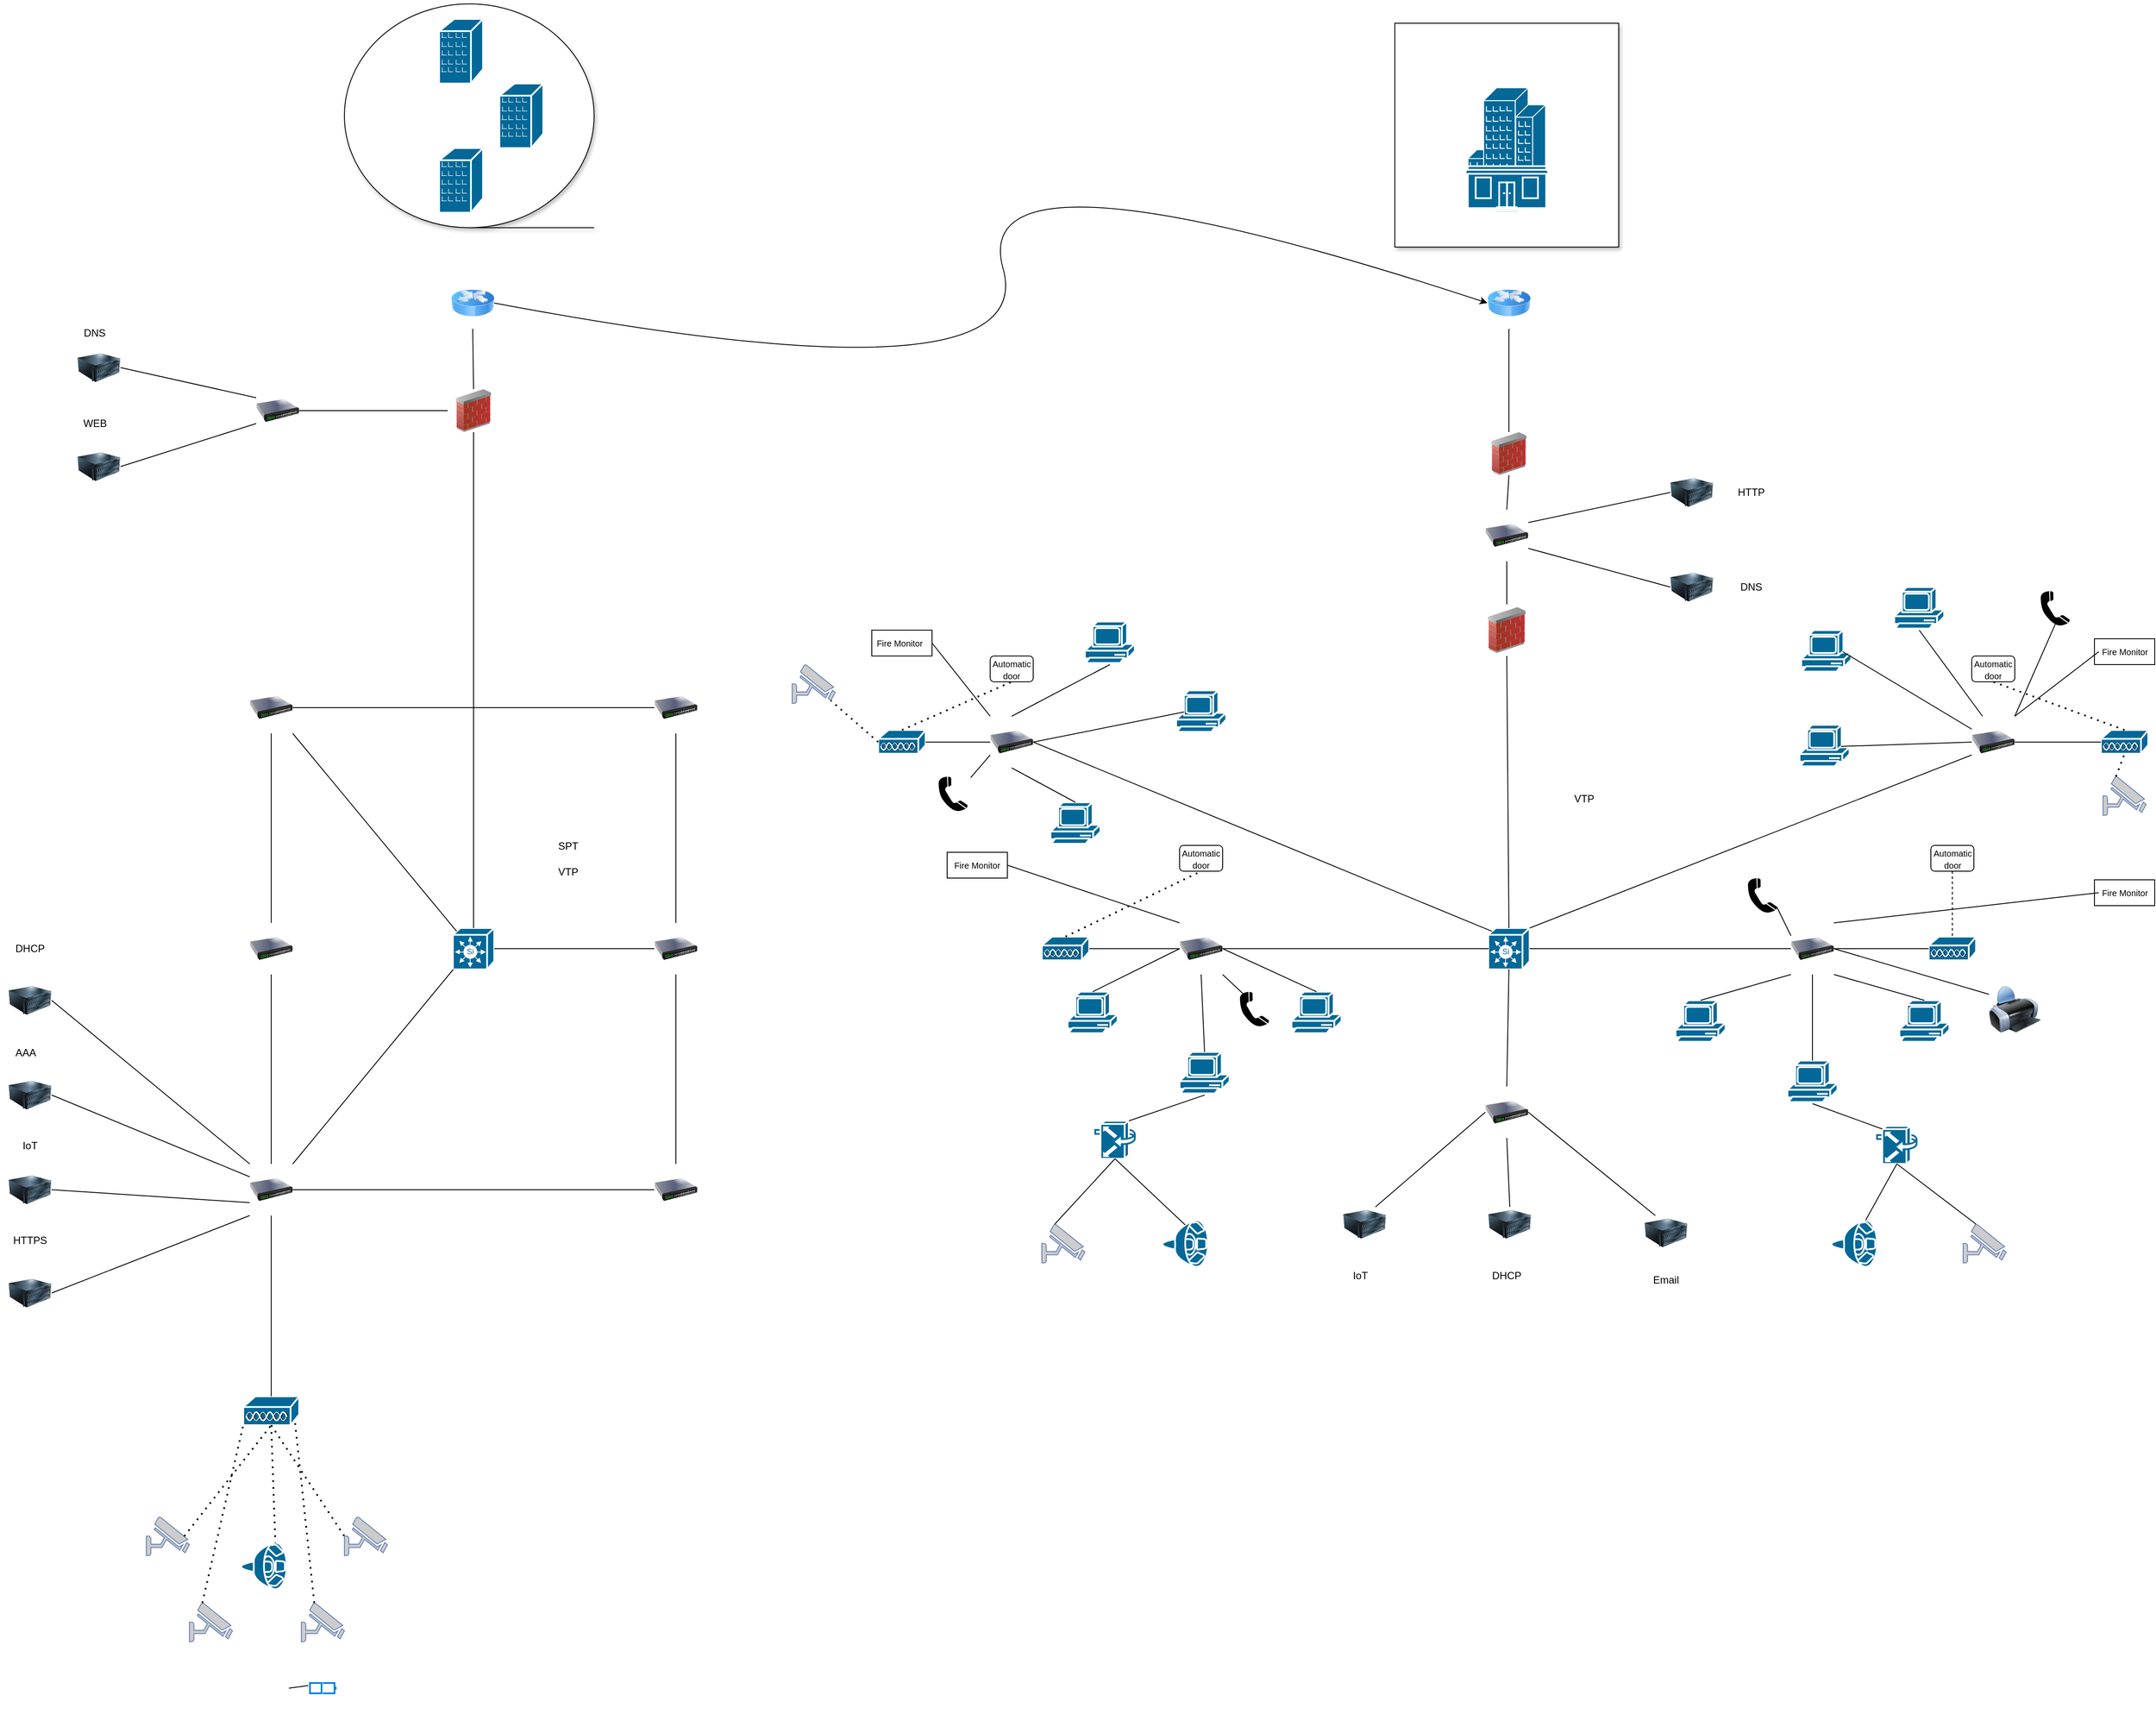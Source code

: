 <mxfile version="27.0.4">
  <diagram name="Página-1" id="gBwyCRBCuLpkRs2MkbAX">
    <mxGraphModel dx="6566" dy="2296" grid="1" gridSize="10" guides="1" tooltips="1" connect="1" arrows="1" fold="1" page="1" pageScale="1" pageWidth="827" pageHeight="1169" math="0" shadow="0">
      <root>
        <mxCell id="0" />
        <mxCell id="1" parent="0" />
        <mxCell id="0q4veUrfuoHGuIg48LMs-1" value="" style="rounded=0;whiteSpace=wrap;html=1;" vertex="1" parent="1">
          <mxGeometry x="1552.5" y="1320" width="70" height="30" as="geometry" />
        </mxCell>
        <mxCell id="0q4veUrfuoHGuIg48LMs-2" value="" style="rounded=0;whiteSpace=wrap;html=1;" vertex="1" parent="1">
          <mxGeometry x="220" y="1288" width="70" height="30" as="geometry" />
        </mxCell>
        <mxCell id="0q4veUrfuoHGuIg48LMs-3" value="" style="rounded=0;whiteSpace=wrap;html=1;" vertex="1" parent="1">
          <mxGeometry x="132.5" y="1030" width="70" height="30" as="geometry" />
        </mxCell>
        <mxCell id="0q4veUrfuoHGuIg48LMs-4" value="" style="rounded=0;whiteSpace=wrap;html=1;" vertex="1" parent="1">
          <mxGeometry x="1552.5" y="1040" width="70" height="30" as="geometry" />
        </mxCell>
        <mxCell id="0q4veUrfuoHGuIg48LMs-5" value="" style="rounded=1;whiteSpace=wrap;html=1;" vertex="1" parent="1">
          <mxGeometry x="1410" y="1060" width="50" height="30" as="geometry" />
        </mxCell>
        <mxCell id="0q4veUrfuoHGuIg48LMs-6" value="" style="rounded=1;whiteSpace=wrap;html=1;" vertex="1" parent="1">
          <mxGeometry x="270" y="1060" width="50" height="30" as="geometry" />
        </mxCell>
        <mxCell id="0q4veUrfuoHGuIg48LMs-7" value="" style="rounded=1;whiteSpace=wrap;html=1;" vertex="1" parent="1">
          <mxGeometry x="1362.5" y="1280" width="50" height="30" as="geometry" />
        </mxCell>
        <mxCell id="0q4veUrfuoHGuIg48LMs-8" value="" style="whiteSpace=wrap;html=1;aspect=fixed;shadow=1;" vertex="1" parent="1">
          <mxGeometry x="740" y="325" width="260" height="260" as="geometry" />
        </mxCell>
        <mxCell id="0q4veUrfuoHGuIg48LMs-9" value="" style="shape=tapeData;whiteSpace=wrap;html=1;perimeter=ellipsePerimeter;shadow=1;" vertex="1" parent="1">
          <mxGeometry x="-480" y="302.5" width="290" height="260" as="geometry" />
        </mxCell>
        <mxCell id="0q4veUrfuoHGuIg48LMs-10" value="" style="shape=mxgraph.cisco.buildings.branch_office;sketch=0;html=1;pointerEvents=1;dashed=0;fillColor=#036897;strokeColor=#ffffff;strokeWidth=2;verticalLabelPosition=bottom;verticalAlign=top;align=center;outlineConnect=0;" vertex="1" parent="1">
          <mxGeometry x="-300" y="395" width="51" height="75" as="geometry" />
        </mxCell>
        <mxCell id="0q4veUrfuoHGuIg48LMs-11" value="" style="shape=mxgraph.cisco.buildings.branch_office;sketch=0;html=1;pointerEvents=1;dashed=0;fillColor=#036897;strokeColor=#ffffff;strokeWidth=2;verticalLabelPosition=bottom;verticalAlign=top;align=center;outlineConnect=0;" vertex="1" parent="1">
          <mxGeometry x="-370" y="320" width="51" height="75" as="geometry" />
        </mxCell>
        <mxCell id="0q4veUrfuoHGuIg48LMs-12" value="" style="shape=mxgraph.cisco.buildings.branch_office;sketch=0;html=1;pointerEvents=1;dashed=0;fillColor=#036897;strokeColor=#ffffff;strokeWidth=2;verticalLabelPosition=bottom;verticalAlign=top;align=center;outlineConnect=0;" vertex="1" parent="1">
          <mxGeometry x="-370" y="470" width="51" height="75" as="geometry" />
        </mxCell>
        <mxCell id="0q4veUrfuoHGuIg48LMs-13" value="" style="shape=mxgraph.cisco.buildings.generic_building;sketch=0;html=1;pointerEvents=1;dashed=0;fillColor=#036897;strokeColor=#ffffff;strokeWidth=2;verticalLabelPosition=bottom;verticalAlign=top;align=center;outlineConnect=0;" vertex="1" parent="1">
          <mxGeometry x="825" y="400" width="90" height="136" as="geometry" />
        </mxCell>
        <mxCell id="0q4veUrfuoHGuIg48LMs-14" value="" style="shape=mxgraph.cisco.buildings.small_business;sketch=0;html=1;pointerEvents=1;dashed=0;fillColor=#036897;strokeColor=#ffffff;strokeWidth=2;verticalLabelPosition=bottom;verticalAlign=top;align=center;outlineConnect=0;" vertex="1" parent="1">
          <mxGeometry x="821" y="491" width="98" height="54" as="geometry" />
        </mxCell>
        <mxCell id="0q4veUrfuoHGuIg48LMs-15" value="" style="image;html=1;image=img/lib/clip_art/networking/Router_Icon_128x128.png" vertex="1" parent="1">
          <mxGeometry x="-356" y="620" width="50" height="60" as="geometry" />
        </mxCell>
        <mxCell id="0q4veUrfuoHGuIg48LMs-16" value="" style="image;html=1;image=img/lib/clip_art/networking/Router_Icon_128x128.png" vertex="1" parent="1">
          <mxGeometry x="847.5" y="620" width="50" height="60" as="geometry" />
        </mxCell>
        <mxCell id="0q4veUrfuoHGuIg48LMs-17" value="" style="image;html=1;image=img/lib/clip_art/networking/Firewall_02_128x128.png" vertex="1" parent="1">
          <mxGeometry x="-360" y="750" width="60" height="50" as="geometry" />
        </mxCell>
        <mxCell id="0q4veUrfuoHGuIg48LMs-18" value="" style="image;html=1;image=img/lib/clip_art/networking/Firewall_02_128x128.png" vertex="1" parent="1">
          <mxGeometry x="847.5" y="1000" width="45" height="60" as="geometry" />
        </mxCell>
        <mxCell id="0q4veUrfuoHGuIg48LMs-19" value="" style="image;html=1;image=img/lib/clip_art/networking/Firewall_02_128x128.png" vertex="1" parent="1">
          <mxGeometry x="840" y="800" width="65" height="50" as="geometry" />
        </mxCell>
        <mxCell id="0q4veUrfuoHGuIg48LMs-20" value="" style="image;html=1;image=img/lib/clip_art/networking/Switch_128x128.png" vertex="1" parent="1">
          <mxGeometry x="1200" y="1370" width="50" height="60" as="geometry" />
        </mxCell>
        <mxCell id="0q4veUrfuoHGuIg48LMs-21" value="" style="image;html=1;image=img/lib/clip_art/networking/Switch_128x128.png" vertex="1" parent="1">
          <mxGeometry x="490" y="1370" width="50" height="60" as="geometry" />
        </mxCell>
        <mxCell id="0q4veUrfuoHGuIg48LMs-22" value="" style="image;html=1;image=img/lib/clip_art/networking/Switch_128x128.png" vertex="1" parent="1">
          <mxGeometry x="-582.5" y="745" width="50" height="60" as="geometry" />
        </mxCell>
        <mxCell id="0q4veUrfuoHGuIg48LMs-23" value="" style="image;html=1;image=img/lib/clip_art/networking/Switch_128x128.png" vertex="1" parent="1">
          <mxGeometry x="-590" y="1090" width="50" height="60" as="geometry" />
        </mxCell>
        <mxCell id="0q4veUrfuoHGuIg48LMs-24" value="" style="image;html=1;image=img/lib/clip_art/networking/Switch_128x128.png" vertex="1" parent="1">
          <mxGeometry x="-590" y="1370" width="50" height="60" as="geometry" />
        </mxCell>
        <mxCell id="0q4veUrfuoHGuIg48LMs-25" value="" style="image;html=1;image=img/lib/clip_art/networking/Switch_128x128.png" vertex="1" parent="1">
          <mxGeometry x="-590" y="1650" width="50" height="60" as="geometry" />
        </mxCell>
        <mxCell id="0q4veUrfuoHGuIg48LMs-26" value="" style="image;html=1;image=img/lib/clip_art/networking/Switch_128x128.png" vertex="1" parent="1">
          <mxGeometry x="-120" y="1650" width="50" height="60" as="geometry" />
        </mxCell>
        <mxCell id="0q4veUrfuoHGuIg48LMs-27" value="" style="image;html=1;image=img/lib/clip_art/networking/Switch_128x128.png" vertex="1" parent="1">
          <mxGeometry x="-120" y="1370" width="50" height="60" as="geometry" />
        </mxCell>
        <mxCell id="0q4veUrfuoHGuIg48LMs-28" value="" style="image;html=1;image=img/lib/clip_art/networking/Switch_128x128.png" vertex="1" parent="1">
          <mxGeometry x="-120" y="1090" width="50" height="60" as="geometry" />
        </mxCell>
        <mxCell id="0q4veUrfuoHGuIg48LMs-29" value="" style="image;html=1;image=img/lib/clip_art/networking/Switch_128x128.png" vertex="1" parent="1">
          <mxGeometry x="845" y="890" width="50" height="60" as="geometry" />
        </mxCell>
        <mxCell id="0q4veUrfuoHGuIg48LMs-30" value="" style="shape=mxgraph.cisco.misc.access_point;sketch=0;html=1;pointerEvents=1;dashed=0;fillColor=#036897;strokeColor=#ffffff;strokeWidth=2;verticalLabelPosition=bottom;verticalAlign=top;align=center;outlineConnect=0;" vertex="1" parent="1">
          <mxGeometry x="1560" y="1146" width="55" height="28" as="geometry" />
        </mxCell>
        <mxCell id="0q4veUrfuoHGuIg48LMs-31" value="" style="shape=mxgraph.cisco.switches.simultilayer_switch;sketch=0;html=1;pointerEvents=1;dashed=0;fillColor=#036897;strokeColor=#ffffff;strokeWidth=2;verticalLabelPosition=bottom;verticalAlign=top;align=center;outlineConnect=0;" vertex="1" parent="1">
          <mxGeometry x="-354" y="1376" width="48" height="48" as="geometry" />
        </mxCell>
        <mxCell id="0q4veUrfuoHGuIg48LMs-32" value="" style="shape=mxgraph.cisco.misc.access_point;sketch=0;html=1;pointerEvents=1;dashed=0;fillColor=#036897;strokeColor=#ffffff;strokeWidth=2;verticalLabelPosition=bottom;verticalAlign=top;align=center;outlineConnect=0;" vertex="1" parent="1">
          <mxGeometry x="-597.5" y="1920" width="65" height="34" as="geometry" />
        </mxCell>
        <mxCell id="0q4veUrfuoHGuIg48LMs-33" value="" style="image;html=1;image=img/lib/clip_art/computers/Server_128x128.png" vertex="1" parent="1">
          <mxGeometry x="-790" y="705" width="50" height="40" as="geometry" />
        </mxCell>
        <mxCell id="0q4veUrfuoHGuIg48LMs-34" value="" style="image;html=1;image=img/lib/clip_art/computers/Server_128x128.png" vertex="1" parent="1">
          <mxGeometry x="-870" y="1440" width="50" height="40" as="geometry" />
        </mxCell>
        <mxCell id="0q4veUrfuoHGuIg48LMs-35" value="" style="image;html=1;image=img/lib/clip_art/computers/Server_128x128.png" vertex="1" parent="1">
          <mxGeometry x="-870" y="1550" width="50" height="40" as="geometry" />
        </mxCell>
        <mxCell id="0q4veUrfuoHGuIg48LMs-36" value="" style="image;html=1;image=img/lib/clip_art/computers/Server_128x128.png" vertex="1" parent="1">
          <mxGeometry x="-870" y="1660" width="50" height="40" as="geometry" />
        </mxCell>
        <mxCell id="0q4veUrfuoHGuIg48LMs-37" value="" style="image;html=1;image=img/lib/clip_art/computers/Server_128x128.png" vertex="1" parent="1">
          <mxGeometry x="-870" y="1780" width="50" height="40" as="geometry" />
        </mxCell>
        <mxCell id="0q4veUrfuoHGuIg48LMs-38" value="" style="image;html=1;image=img/lib/clip_art/computers/Server_128x128.png" vertex="1" parent="1">
          <mxGeometry x="-790" y="820" width="50" height="40" as="geometry" />
        </mxCell>
        <mxCell id="0q4veUrfuoHGuIg48LMs-39" value="" style="fontColor=#0066CC;verticalAlign=top;verticalLabelPosition=bottom;labelPosition=center;align=center;html=1;outlineConnect=0;fillColor=#CCCCCC;strokeColor=#6881B3;gradientColor=none;gradientDirection=north;strokeWidth=2;shape=mxgraph.networks.security_camera;" vertex="1" parent="1">
          <mxGeometry x="-710" y="2060" width="50" height="45" as="geometry" />
        </mxCell>
        <mxCell id="0q4veUrfuoHGuIg48LMs-40" value="" style="fontColor=#0066CC;verticalAlign=top;verticalLabelPosition=bottom;labelPosition=center;align=center;html=1;outlineConnect=0;fillColor=#CCCCCC;strokeColor=#6881B3;gradientColor=none;gradientDirection=north;strokeWidth=2;shape=mxgraph.networks.security_camera;" vertex="1" parent="1">
          <mxGeometry x="-660" y="2160" width="50" height="45" as="geometry" />
        </mxCell>
        <mxCell id="0q4veUrfuoHGuIg48LMs-41" value="" style="fontColor=#0066CC;verticalAlign=top;verticalLabelPosition=bottom;labelPosition=center;align=center;html=1;outlineConnect=0;fillColor=#CCCCCC;strokeColor=#6881B3;gradientColor=none;gradientDirection=north;strokeWidth=2;shape=mxgraph.networks.security_camera;" vertex="1" parent="1">
          <mxGeometry x="-530" y="2160" width="50" height="45" as="geometry" />
        </mxCell>
        <mxCell id="0q4veUrfuoHGuIg48LMs-42" value="" style="fontColor=#0066CC;verticalAlign=top;verticalLabelPosition=bottom;labelPosition=center;align=center;html=1;outlineConnect=0;fillColor=#CCCCCC;strokeColor=#6881B3;gradientColor=none;gradientDirection=north;strokeWidth=2;shape=mxgraph.networks.security_camera;" vertex="1" parent="1">
          <mxGeometry x="-480" y="2060" width="50" height="45" as="geometry" />
        </mxCell>
        <mxCell id="0q4veUrfuoHGuIg48LMs-43" value="" style="shape=mxgraph.cisco.computers_and_peripherals.speaker;html=1;pointerEvents=1;dashed=0;fillColor=#036897;strokeColor=#ffffff;strokeWidth=2;verticalLabelPosition=bottom;verticalAlign=top;align=center;outlineConnect=0;" vertex="1" parent="1">
          <mxGeometry x="-600" y="2090" width="53" height="54" as="geometry" />
        </mxCell>
        <mxCell id="0q4veUrfuoHGuIg48LMs-44" value="" style="shape=image;html=1;verticalAlign=top;verticalLabelPosition=bottom;labelBackgroundColor=#ffffff;imageAspect=0;aspect=fixed;image=https://cdn0.iconfinder.com/data/icons/green-world-colored/80/sun-solar-panel-green-energy-plug-128.png" vertex="1" parent="1">
          <mxGeometry x="-602.5" y="2230" width="58" height="58" as="geometry" />
        </mxCell>
        <mxCell id="0q4veUrfuoHGuIg48LMs-45" value="" style="html=1;verticalLabelPosition=bottom;align=center;labelBackgroundColor=#ffffff;verticalAlign=top;strokeWidth=2;strokeColor=#0080F0;shadow=0;dashed=0;shape=mxgraph.ios7.icons.battery;" vertex="1" parent="1">
          <mxGeometry x="-520" y="2253" width="30" height="12" as="geometry" />
        </mxCell>
        <mxCell id="0q4veUrfuoHGuIg48LMs-46" value="" style="endArrow=none;dashed=1;html=1;dashPattern=1 3;strokeWidth=2;rounded=0;exitX=0.5;exitY=0.985;exitDx=0;exitDy=0;exitPerimeter=0;entryX=0.75;entryY=0;entryDx=0;entryDy=0;entryPerimeter=0;" edge="1" parent="1" source="0q4veUrfuoHGuIg48LMs-32" target="0q4veUrfuoHGuIg48LMs-43">
          <mxGeometry width="50" height="50" relative="1" as="geometry">
            <mxPoint x="-400" y="2030" as="sourcePoint" />
            <mxPoint x="-350" y="1980" as="targetPoint" />
          </mxGeometry>
        </mxCell>
        <mxCell id="0q4veUrfuoHGuIg48LMs-47" value="" style="endArrow=none;dashed=1;html=1;dashPattern=1 3;strokeWidth=2;rounded=0;exitX=0.5;exitY=0.985;exitDx=0;exitDy=0;exitPerimeter=0;entryX=0;entryY=0.5;entryDx=0;entryDy=0;entryPerimeter=0;" edge="1" parent="1" source="0q4veUrfuoHGuIg48LMs-32" target="0q4veUrfuoHGuIg48LMs-42">
          <mxGeometry width="50" height="50" relative="1" as="geometry">
            <mxPoint x="-555" y="1963" as="sourcePoint" />
            <mxPoint x="-550" y="2100" as="targetPoint" />
          </mxGeometry>
        </mxCell>
        <mxCell id="0q4veUrfuoHGuIg48LMs-48" value="" style="endArrow=none;dashed=1;html=1;dashPattern=1 3;strokeWidth=2;rounded=0;exitX=0.88;exitY=0.5;exitDx=0;exitDy=0;exitPerimeter=0;entryX=0.5;entryY=0.985;entryDx=0;entryDy=0;entryPerimeter=0;" edge="1" parent="1" source="0q4veUrfuoHGuIg48LMs-39" target="0q4veUrfuoHGuIg48LMs-32">
          <mxGeometry width="50" height="50" relative="1" as="geometry">
            <mxPoint x="-400" y="2030" as="sourcePoint" />
            <mxPoint x="-350" y="1980" as="targetPoint" />
          </mxGeometry>
        </mxCell>
        <mxCell id="0q4veUrfuoHGuIg48LMs-49" value="" style="endArrow=none;dashed=1;html=1;dashPattern=1 3;strokeWidth=2;rounded=0;exitX=0.3;exitY=0;exitDx=0;exitDy=0;exitPerimeter=0;entryX=0.92;entryY=0.8;entryDx=0;entryDy=0;entryPerimeter=0;" edge="1" parent="1" source="0q4veUrfuoHGuIg48LMs-41" target="0q4veUrfuoHGuIg48LMs-32">
          <mxGeometry width="50" height="50" relative="1" as="geometry">
            <mxPoint x="-400" y="2030" as="sourcePoint" />
            <mxPoint x="-350" y="1980" as="targetPoint" />
          </mxGeometry>
        </mxCell>
        <mxCell id="0q4veUrfuoHGuIg48LMs-50" value="" style="endArrow=none;dashed=1;html=1;dashPattern=1 3;strokeWidth=2;rounded=0;exitX=0.3;exitY=0;exitDx=0;exitDy=0;exitPerimeter=0;entryX=0;entryY=0.985;entryDx=0;entryDy=0;entryPerimeter=0;" edge="1" parent="1" source="0q4veUrfuoHGuIg48LMs-40" target="0q4veUrfuoHGuIg48LMs-32">
          <mxGeometry width="50" height="50" relative="1" as="geometry">
            <mxPoint x="-400" y="2030" as="sourcePoint" />
            <mxPoint x="-350" y="1980" as="targetPoint" />
          </mxGeometry>
        </mxCell>
        <mxCell id="0q4veUrfuoHGuIg48LMs-51" value="" style="endArrow=none;html=1;rounded=0;exitX=1;exitY=0.5;exitDx=0;exitDy=0;" edge="1" parent="1" source="0q4veUrfuoHGuIg48LMs-44">
          <mxGeometry width="50" height="50" relative="1" as="geometry">
            <mxPoint x="-400" y="2030" as="sourcePoint" />
            <mxPoint x="-522" y="2256" as="targetPoint" />
          </mxGeometry>
        </mxCell>
        <mxCell id="0q4veUrfuoHGuIg48LMs-52" value="" style="endArrow=none;html=1;rounded=0;exitX=0.5;exitY=0;exitDx=0;exitDy=0;exitPerimeter=0;entryX=0.5;entryY=1;entryDx=0;entryDy=0;" edge="1" parent="1" source="0q4veUrfuoHGuIg48LMs-32" target="0q4veUrfuoHGuIg48LMs-25">
          <mxGeometry width="50" height="50" relative="1" as="geometry">
            <mxPoint x="-400" y="2030" as="sourcePoint" />
            <mxPoint x="-350" y="1980" as="targetPoint" />
          </mxGeometry>
        </mxCell>
        <mxCell id="0q4veUrfuoHGuIg48LMs-53" value="" style="endArrow=none;html=1;rounded=0;exitX=0.5;exitY=0;exitDx=0;exitDy=0;entryX=0.5;entryY=1;entryDx=0;entryDy=0;" edge="1" parent="1" source="0q4veUrfuoHGuIg48LMs-25" target="0q4veUrfuoHGuIg48LMs-24">
          <mxGeometry width="50" height="50" relative="1" as="geometry">
            <mxPoint x="-400" y="1760" as="sourcePoint" />
            <mxPoint x="-350" y="1710" as="targetPoint" />
          </mxGeometry>
        </mxCell>
        <mxCell id="0q4veUrfuoHGuIg48LMs-54" value="" style="endArrow=none;html=1;rounded=0;exitX=1;exitY=0.5;exitDx=0;exitDy=0;entryX=0;entryY=0.5;entryDx=0;entryDy=0;" edge="1" parent="1" source="0q4veUrfuoHGuIg48LMs-25" target="0q4veUrfuoHGuIg48LMs-26">
          <mxGeometry width="50" height="50" relative="1" as="geometry">
            <mxPoint x="-400" y="1760" as="sourcePoint" />
            <mxPoint x="-350" y="1710" as="targetPoint" />
          </mxGeometry>
        </mxCell>
        <mxCell id="0q4veUrfuoHGuIg48LMs-55" value="" style="endArrow=none;html=1;rounded=0;exitX=0.5;exitY=0;exitDx=0;exitDy=0;entryX=0.5;entryY=1;entryDx=0;entryDy=0;" edge="1" parent="1" source="0q4veUrfuoHGuIg48LMs-24" target="0q4veUrfuoHGuIg48LMs-23">
          <mxGeometry width="50" height="50" relative="1" as="geometry">
            <mxPoint x="-400" y="1760" as="sourcePoint" />
            <mxPoint x="-350" y="1710" as="targetPoint" />
          </mxGeometry>
        </mxCell>
        <mxCell id="0q4veUrfuoHGuIg48LMs-56" value="" style="endArrow=none;html=1;rounded=0;exitX=1;exitY=0.5;exitDx=0;exitDy=0;entryX=0;entryY=0.5;entryDx=0;entryDy=0;" edge="1" parent="1" source="0q4veUrfuoHGuIg48LMs-23" target="0q4veUrfuoHGuIg48LMs-28">
          <mxGeometry width="50" height="50" relative="1" as="geometry">
            <mxPoint x="-400" y="1450" as="sourcePoint" />
            <mxPoint x="-350" y="1400" as="targetPoint" />
          </mxGeometry>
        </mxCell>
        <mxCell id="0q4veUrfuoHGuIg48LMs-57" value="" style="endArrow=none;html=1;rounded=0;exitX=0;exitY=0.5;exitDx=0;exitDy=0;entryX=1;entryY=0.5;entryDx=0;entryDy=0;entryPerimeter=0;" edge="1" parent="1" source="0q4veUrfuoHGuIg48LMs-27" target="0q4veUrfuoHGuIg48LMs-31">
          <mxGeometry width="50" height="50" relative="1" as="geometry">
            <mxPoint x="-400" y="1450" as="sourcePoint" />
            <mxPoint x="-350" y="1400" as="targetPoint" />
          </mxGeometry>
        </mxCell>
        <mxCell id="0q4veUrfuoHGuIg48LMs-58" value="" style="endArrow=none;html=1;rounded=0;entryX=0.5;entryY=1;entryDx=0;entryDy=0;exitX=0.5;exitY=0;exitDx=0;exitDy=0;" edge="1" parent="1" source="0q4veUrfuoHGuIg48LMs-27" target="0q4veUrfuoHGuIg48LMs-28">
          <mxGeometry width="50" height="50" relative="1" as="geometry">
            <mxPoint x="-400" y="1450" as="sourcePoint" />
            <mxPoint x="-350" y="1400" as="targetPoint" />
          </mxGeometry>
        </mxCell>
        <mxCell id="0q4veUrfuoHGuIg48LMs-59" value="" style="endArrow=none;html=1;rounded=0;exitX=0.5;exitY=0;exitDx=0;exitDy=0;entryX=0.5;entryY=1;entryDx=0;entryDy=0;" edge="1" parent="1" source="0q4veUrfuoHGuIg48LMs-26" target="0q4veUrfuoHGuIg48LMs-27">
          <mxGeometry width="50" height="50" relative="1" as="geometry">
            <mxPoint x="-400" y="1450" as="sourcePoint" />
            <mxPoint x="-350" y="1400" as="targetPoint" />
          </mxGeometry>
        </mxCell>
        <mxCell id="0q4veUrfuoHGuIg48LMs-60" value="" style="endArrow=none;html=1;rounded=0;entryX=1;entryY=1;entryDx=0;entryDy=0;exitX=0.09;exitY=0.08;exitDx=0;exitDy=0;exitPerimeter=0;" edge="1" parent="1" source="0q4veUrfuoHGuIg48LMs-31" target="0q4veUrfuoHGuIg48LMs-23">
          <mxGeometry width="50" height="50" relative="1" as="geometry">
            <mxPoint x="-400" y="1450" as="sourcePoint" />
            <mxPoint x="-350" y="1400" as="targetPoint" />
          </mxGeometry>
        </mxCell>
        <mxCell id="0q4veUrfuoHGuIg48LMs-61" value="" style="endArrow=none;html=1;rounded=0;entryX=0.01;entryY=1;entryDx=0;entryDy=0;entryPerimeter=0;exitX=1;exitY=0;exitDx=0;exitDy=0;" edge="1" parent="1" source="0q4veUrfuoHGuIg48LMs-25" target="0q4veUrfuoHGuIg48LMs-31">
          <mxGeometry width="50" height="50" relative="1" as="geometry">
            <mxPoint x="-400" y="1450" as="sourcePoint" />
            <mxPoint x="-350" y="1400" as="targetPoint" />
          </mxGeometry>
        </mxCell>
        <mxCell id="0q4veUrfuoHGuIg48LMs-62" value="" style="endArrow=none;html=1;rounded=0;exitX=0.5;exitY=0;exitDx=0;exitDy=0;exitPerimeter=0;entryX=0.5;entryY=1;entryDx=0;entryDy=0;" edge="1" parent="1" source="0q4veUrfuoHGuIg48LMs-31" target="0q4veUrfuoHGuIg48LMs-17">
          <mxGeometry width="50" height="50" relative="1" as="geometry">
            <mxPoint x="-400" y="920" as="sourcePoint" />
            <mxPoint x="-350" y="870" as="targetPoint" />
          </mxGeometry>
        </mxCell>
        <mxCell id="0q4veUrfuoHGuIg48LMs-63" value="" style="endArrow=none;html=1;rounded=0;entryX=0;entryY=0.5;entryDx=0;entryDy=0;exitX=1;exitY=0.5;exitDx=0;exitDy=0;" edge="1" parent="1" source="0q4veUrfuoHGuIg48LMs-22" target="0q4veUrfuoHGuIg48LMs-17">
          <mxGeometry width="50" height="50" relative="1" as="geometry">
            <mxPoint x="-400" y="920" as="sourcePoint" />
            <mxPoint x="-350" y="870" as="targetPoint" />
          </mxGeometry>
        </mxCell>
        <mxCell id="0q4veUrfuoHGuIg48LMs-64" value="" style="endArrow=none;html=1;rounded=0;exitX=1;exitY=0.5;exitDx=0;exitDy=0;entryX=0;entryY=0.75;entryDx=0;entryDy=0;" edge="1" parent="1" source="0q4veUrfuoHGuIg48LMs-38" target="0q4veUrfuoHGuIg48LMs-22">
          <mxGeometry width="50" height="50" relative="1" as="geometry">
            <mxPoint x="-400" y="920" as="sourcePoint" />
            <mxPoint x="-350" y="870" as="targetPoint" />
          </mxGeometry>
        </mxCell>
        <mxCell id="0q4veUrfuoHGuIg48LMs-65" value="" style="endArrow=none;html=1;rounded=0;entryX=0;entryY=0.25;entryDx=0;entryDy=0;exitX=1;exitY=0.5;exitDx=0;exitDy=0;" edge="1" parent="1" source="0q4veUrfuoHGuIg48LMs-33" target="0q4veUrfuoHGuIg48LMs-22">
          <mxGeometry width="50" height="50" relative="1" as="geometry">
            <mxPoint x="-400" y="920" as="sourcePoint" />
            <mxPoint x="-350" y="870" as="targetPoint" />
          </mxGeometry>
        </mxCell>
        <mxCell id="0q4veUrfuoHGuIg48LMs-66" value="" style="endArrow=none;html=1;rounded=0;entryX=0.5;entryY=0;entryDx=0;entryDy=0;exitX=0.5;exitY=1;exitDx=0;exitDy=0;" edge="1" parent="1" source="0q4veUrfuoHGuIg48LMs-15" target="0q4veUrfuoHGuIg48LMs-17">
          <mxGeometry width="50" height="50" relative="1" as="geometry">
            <mxPoint x="-400" y="920" as="sourcePoint" />
            <mxPoint x="-350" y="870" as="targetPoint" />
          </mxGeometry>
        </mxCell>
        <mxCell id="0q4veUrfuoHGuIg48LMs-67" value="" style="curved=1;endArrow=classic;html=1;rounded=0;entryX=0;entryY=0.5;entryDx=0;entryDy=0;exitX=1;exitY=0.5;exitDx=0;exitDy=0;" edge="1" parent="1" source="0q4veUrfuoHGuIg48LMs-15" target="0q4veUrfuoHGuIg48LMs-16">
          <mxGeometry width="50" height="50" relative="1" as="geometry">
            <mxPoint x="-400" y="780" as="sourcePoint" />
            <mxPoint x="-350" y="730" as="targetPoint" />
            <Array as="points">
              <mxPoint x="330" y="770" />
              <mxPoint x="240" y="450" />
            </Array>
          </mxGeometry>
        </mxCell>
        <mxCell id="0q4veUrfuoHGuIg48LMs-68" value="" style="endArrow=none;html=1;rounded=0;entryX=0.5;entryY=0;entryDx=0;entryDy=0;exitX=0.5;exitY=1;exitDx=0;exitDy=0;" edge="1" parent="1" source="0q4veUrfuoHGuIg48LMs-16" target="0q4veUrfuoHGuIg48LMs-19">
          <mxGeometry width="50" height="50" relative="1" as="geometry">
            <mxPoint x="270" y="830" as="sourcePoint" />
            <mxPoint x="320" y="780" as="targetPoint" />
          </mxGeometry>
        </mxCell>
        <mxCell id="0q4veUrfuoHGuIg48LMs-69" value="" style="endArrow=none;html=1;rounded=0;entryX=0.5;entryY=1;entryDx=0;entryDy=0;exitX=0.5;exitY=0;exitDx=0;exitDy=0;" edge="1" parent="1" source="0q4veUrfuoHGuIg48LMs-29" target="0q4veUrfuoHGuIg48LMs-19">
          <mxGeometry width="50" height="50" relative="1" as="geometry">
            <mxPoint x="270" y="830" as="sourcePoint" />
            <mxPoint x="320" y="780" as="targetPoint" />
          </mxGeometry>
        </mxCell>
        <mxCell id="0q4veUrfuoHGuIg48LMs-70" value="" style="endArrow=none;html=1;rounded=0;entryX=0.5;entryY=1;entryDx=0;entryDy=0;exitX=0.5;exitY=0;exitDx=0;exitDy=0;" edge="1" parent="1" source="0q4veUrfuoHGuIg48LMs-18" target="0q4veUrfuoHGuIg48LMs-29">
          <mxGeometry width="50" height="50" relative="1" as="geometry">
            <mxPoint x="270" y="960" as="sourcePoint" />
            <mxPoint x="320" y="910" as="targetPoint" />
          </mxGeometry>
        </mxCell>
        <mxCell id="0q4veUrfuoHGuIg48LMs-71" value="" style="endArrow=none;html=1;rounded=0;exitX=0;exitY=1;exitDx=0;exitDy=0;entryX=1;entryY=0.5;entryDx=0;entryDy=0;" edge="1" parent="1" source="0q4veUrfuoHGuIg48LMs-25" target="0q4veUrfuoHGuIg48LMs-37">
          <mxGeometry width="50" height="50" relative="1" as="geometry">
            <mxPoint x="20" y="1740" as="sourcePoint" />
            <mxPoint x="70" y="1690" as="targetPoint" />
          </mxGeometry>
        </mxCell>
        <mxCell id="0q4veUrfuoHGuIg48LMs-72" value="" style="endArrow=none;html=1;rounded=0;exitX=1;exitY=0.5;exitDx=0;exitDy=0;entryX=0;entryY=0.75;entryDx=0;entryDy=0;" edge="1" parent="1" source="0q4veUrfuoHGuIg48LMs-36" target="0q4veUrfuoHGuIg48LMs-25">
          <mxGeometry width="50" height="50" relative="1" as="geometry">
            <mxPoint x="-190" y="1720" as="sourcePoint" />
            <mxPoint x="-140" y="1670" as="targetPoint" />
          </mxGeometry>
        </mxCell>
        <mxCell id="0q4veUrfuoHGuIg48LMs-73" value="" style="endArrow=none;html=1;rounded=0;exitX=0;exitY=0.25;exitDx=0;exitDy=0;entryX=1;entryY=0.5;entryDx=0;entryDy=0;" edge="1" parent="1" source="0q4veUrfuoHGuIg48LMs-25" target="0q4veUrfuoHGuIg48LMs-35">
          <mxGeometry width="50" height="50" relative="1" as="geometry">
            <mxPoint x="-190" y="1720" as="sourcePoint" />
            <mxPoint x="-140" y="1670" as="targetPoint" />
          </mxGeometry>
        </mxCell>
        <mxCell id="0q4veUrfuoHGuIg48LMs-74" value="" style="endArrow=none;html=1;rounded=0;exitX=0;exitY=0;exitDx=0;exitDy=0;entryX=1;entryY=0.5;entryDx=0;entryDy=0;" edge="1" parent="1" source="0q4veUrfuoHGuIg48LMs-25" target="0q4veUrfuoHGuIg48LMs-34">
          <mxGeometry width="50" height="50" relative="1" as="geometry">
            <mxPoint x="-190" y="1720" as="sourcePoint" />
            <mxPoint x="-140" y="1670" as="targetPoint" />
          </mxGeometry>
        </mxCell>
        <mxCell id="0q4veUrfuoHGuIg48LMs-75" value="" style="image;html=1;image=img/lib/clip_art/computers/Server_128x128.png" vertex="1" parent="1">
          <mxGeometry x="1060" y="850" width="50" height="40" as="geometry" />
        </mxCell>
        <mxCell id="0q4veUrfuoHGuIg48LMs-76" value="" style="image;html=1;image=img/lib/clip_art/computers/Server_128x128.png" vertex="1" parent="1">
          <mxGeometry x="1060" y="960" width="50" height="40" as="geometry" />
        </mxCell>
        <mxCell id="0q4veUrfuoHGuIg48LMs-77" value="" style="endArrow=none;html=1;rounded=0;entryX=1;entryY=0.25;entryDx=0;entryDy=0;exitX=0;exitY=0.5;exitDx=0;exitDy=0;" edge="1" parent="1" source="0q4veUrfuoHGuIg48LMs-75" target="0q4veUrfuoHGuIg48LMs-29">
          <mxGeometry width="50" height="50" relative="1" as="geometry">
            <mxPoint x="480" y="890" as="sourcePoint" />
            <mxPoint x="530" y="840" as="targetPoint" />
          </mxGeometry>
        </mxCell>
        <mxCell id="0q4veUrfuoHGuIg48LMs-78" value="" style="endArrow=none;html=1;rounded=0;entryX=1;entryY=0.75;entryDx=0;entryDy=0;exitX=0;exitY=0.5;exitDx=0;exitDy=0;" edge="1" parent="1" source="0q4veUrfuoHGuIg48LMs-76" target="0q4veUrfuoHGuIg48LMs-29">
          <mxGeometry width="50" height="50" relative="1" as="geometry">
            <mxPoint x="480" y="890" as="sourcePoint" />
            <mxPoint x="530" y="840" as="targetPoint" />
          </mxGeometry>
        </mxCell>
        <mxCell id="0q4veUrfuoHGuIg48LMs-79" value="" style="shape=mxgraph.cisco.switches.simultilayer_switch;sketch=0;html=1;pointerEvents=1;dashed=0;fillColor=#036897;strokeColor=#ffffff;strokeWidth=2;verticalLabelPosition=bottom;verticalAlign=top;align=center;outlineConnect=0;" vertex="1" parent="1">
          <mxGeometry x="848.5" y="1376" width="48" height="48" as="geometry" />
        </mxCell>
        <mxCell id="0q4veUrfuoHGuIg48LMs-80" value="" style="endArrow=none;html=1;rounded=0;entryX=0.5;entryY=0;entryDx=0;entryDy=0;entryPerimeter=0;exitX=0.5;exitY=1;exitDx=0;exitDy=0;" edge="1" parent="1" source="0q4veUrfuoHGuIg48LMs-18" target="0q4veUrfuoHGuIg48LMs-79">
          <mxGeometry width="50" height="50" relative="1" as="geometry">
            <mxPoint x="480" y="1680" as="sourcePoint" />
            <mxPoint x="530" y="1630" as="targetPoint" />
          </mxGeometry>
        </mxCell>
        <mxCell id="0q4veUrfuoHGuIg48LMs-81" value="" style="image;html=1;image=img/lib/clip_art/networking/Switch_128x128.png" vertex="1" parent="1">
          <mxGeometry x="270" y="1130" width="50" height="60" as="geometry" />
        </mxCell>
        <mxCell id="0q4veUrfuoHGuIg48LMs-82" value="" style="image;html=1;image=img/lib/clip_art/networking/Switch_128x128.png" vertex="1" parent="1">
          <mxGeometry x="1410" y="1130" width="50" height="60" as="geometry" />
        </mxCell>
        <mxCell id="0q4veUrfuoHGuIg48LMs-83" value="" style="image;html=1;image=img/lib/clip_art/networking/Switch_128x128.png" vertex="1" parent="1">
          <mxGeometry x="845" y="1560" width="50" height="60" as="geometry" />
        </mxCell>
        <mxCell id="0q4veUrfuoHGuIg48LMs-84" value="" style="rounded=1;whiteSpace=wrap;html=1;" vertex="1" parent="1">
          <mxGeometry x="490" y="1280" width="50" height="30" as="geometry" />
        </mxCell>
        <mxCell id="0q4veUrfuoHGuIg48LMs-85" value="&lt;font style=&quot;font-size: 10px;&quot;&gt;Automatic door&lt;/font&gt;&lt;div&gt;&lt;br&gt;&lt;/div&gt;" style="text;html=1;align=center;verticalAlign=middle;whiteSpace=wrap;rounded=0;" vertex="1" parent="1">
          <mxGeometry x="490" y="1296" width="50" height="14" as="geometry" />
        </mxCell>
        <mxCell id="0q4veUrfuoHGuIg48LMs-86" value="&lt;font style=&quot;font-size: 10px;&quot;&gt;Automatic door&lt;/font&gt;&lt;div&gt;&lt;br&gt;&lt;/div&gt;" style="text;html=1;align=center;verticalAlign=middle;whiteSpace=wrap;rounded=0;" vertex="1" parent="1">
          <mxGeometry x="1410" y="1076" width="50" height="14" as="geometry" />
        </mxCell>
        <mxCell id="0q4veUrfuoHGuIg48LMs-87" value="&lt;font style=&quot;font-size: 10px;&quot;&gt;Automatic door&lt;/font&gt;&lt;div&gt;&lt;br&gt;&lt;/div&gt;" style="text;html=1;align=center;verticalAlign=middle;whiteSpace=wrap;rounded=0;" vertex="1" parent="1">
          <mxGeometry x="1362.5" y="1296" width="50" height="14" as="geometry" />
        </mxCell>
        <mxCell id="0q4veUrfuoHGuIg48LMs-88" value="&lt;font style=&quot;font-size: 10px;&quot;&gt;Automatic door&lt;/font&gt;&lt;div&gt;&lt;br&gt;&lt;/div&gt;" style="text;html=1;align=center;verticalAlign=middle;whiteSpace=wrap;rounded=0;" vertex="1" parent="1">
          <mxGeometry x="270" y="1076" width="50" height="14" as="geometry" />
        </mxCell>
        <mxCell id="0q4veUrfuoHGuIg48LMs-89" value="" style="shape=mxgraph.cisco.misc.access_point;sketch=0;html=1;pointerEvents=1;dashed=0;fillColor=#036897;strokeColor=#ffffff;strokeWidth=2;verticalLabelPosition=bottom;verticalAlign=top;align=center;outlineConnect=0;" vertex="1" parent="1">
          <mxGeometry x="1360" y="1386" width="55" height="28" as="geometry" />
        </mxCell>
        <mxCell id="0q4veUrfuoHGuIg48LMs-90" value="" style="shape=mxgraph.cisco.misc.access_point;sketch=0;html=1;pointerEvents=1;dashed=0;fillColor=#036897;strokeColor=#ffffff;strokeWidth=2;verticalLabelPosition=bottom;verticalAlign=top;align=center;outlineConnect=0;" vertex="1" parent="1">
          <mxGeometry x="330" y="1386" width="55" height="28" as="geometry" />
        </mxCell>
        <mxCell id="0q4veUrfuoHGuIg48LMs-91" value="" style="shape=mxgraph.cisco.misc.access_point;sketch=0;html=1;pointerEvents=1;dashed=0;fillColor=#036897;strokeColor=#ffffff;strokeWidth=2;verticalLabelPosition=bottom;verticalAlign=top;align=center;outlineConnect=0;" vertex="1" parent="1">
          <mxGeometry x="140" y="1146" width="55" height="28" as="geometry" />
        </mxCell>
        <mxCell id="0q4veUrfuoHGuIg48LMs-92" value="&lt;font style=&quot;font-size: 10px;&quot;&gt;Fire Monitor&lt;/font&gt;" style="text;html=1;align=center;verticalAlign=middle;whiteSpace=wrap;rounded=0;" vertex="1" parent="1">
          <mxGeometry x="225" y="1288" width="60" height="30" as="geometry" />
        </mxCell>
        <mxCell id="0q4veUrfuoHGuIg48LMs-93" value="&lt;font style=&quot;font-size: 10px;&quot;&gt;Fire Monitor&lt;/font&gt;" style="text;html=1;align=center;verticalAlign=middle;whiteSpace=wrap;rounded=0;" vertex="1" parent="1">
          <mxGeometry x="1557.5" y="1040" width="60" height="30" as="geometry" />
        </mxCell>
        <mxCell id="0q4veUrfuoHGuIg48LMs-94" value="&lt;font style=&quot;font-size: 10px;&quot;&gt;Fire Monitor&lt;/font&gt;" style="text;html=1;align=center;verticalAlign=middle;whiteSpace=wrap;rounded=0;" vertex="1" parent="1">
          <mxGeometry x="135" y="1030" width="60" height="30" as="geometry" />
        </mxCell>
        <mxCell id="0q4veUrfuoHGuIg48LMs-95" value="&lt;font style=&quot;font-size: 10px;&quot;&gt;Fire Monitor&lt;/font&gt;" style="text;html=1;align=center;verticalAlign=middle;whiteSpace=wrap;rounded=0;" vertex="1" parent="1">
          <mxGeometry x="1557.5" y="1320" width="60" height="30" as="geometry" />
        </mxCell>
        <mxCell id="0q4veUrfuoHGuIg48LMs-96" value="" style="endArrow=none;dashed=1;html=1;dashPattern=1 3;strokeWidth=2;rounded=0;exitX=0.5;exitY=0;exitDx=0;exitDy=0;exitPerimeter=0;entryX=0.5;entryY=1;entryDx=0;entryDy=0;" edge="1" parent="1" source="0q4veUrfuoHGuIg48LMs-90" target="0q4veUrfuoHGuIg48LMs-85">
          <mxGeometry width="50" height="50" relative="1" as="geometry">
            <mxPoint x="700" y="1380" as="sourcePoint" />
            <mxPoint x="750" y="1330" as="targetPoint" />
          </mxGeometry>
        </mxCell>
        <mxCell id="0q4veUrfuoHGuIg48LMs-97" value="" style="endArrow=none;dashed=1;html=1;rounded=0;exitX=0.5;exitY=1;exitDx=0;exitDy=0;entryX=0.5;entryY=0;entryDx=0;entryDy=0;entryPerimeter=0;" edge="1" parent="1" source="0q4veUrfuoHGuIg48LMs-87" target="0q4veUrfuoHGuIg48LMs-89">
          <mxGeometry width="50" height="50" relative="1" as="geometry">
            <mxPoint x="700" y="1380" as="sourcePoint" />
            <mxPoint x="750" y="1330" as="targetPoint" />
          </mxGeometry>
        </mxCell>
        <mxCell id="0q4veUrfuoHGuIg48LMs-98" value="" style="endArrow=none;dashed=1;html=1;dashPattern=1 3;strokeWidth=2;rounded=0;exitX=0.5;exitY=0;exitDx=0;exitDy=0;exitPerimeter=0;entryX=0.5;entryY=1;entryDx=0;entryDy=0;" edge="1" parent="1" source="0q4veUrfuoHGuIg48LMs-91" target="0q4veUrfuoHGuIg48LMs-88">
          <mxGeometry width="50" height="50" relative="1" as="geometry">
            <mxPoint x="700" y="1380" as="sourcePoint" />
            <mxPoint x="750" y="1330" as="targetPoint" />
          </mxGeometry>
        </mxCell>
        <mxCell id="0q4veUrfuoHGuIg48LMs-99" value="" style="endArrow=none;dashed=1;html=1;dashPattern=1 3;strokeWidth=2;rounded=0;exitX=0.5;exitY=0;exitDx=0;exitDy=0;exitPerimeter=0;entryX=0.5;entryY=1;entryDx=0;entryDy=0;" edge="1" parent="1" source="0q4veUrfuoHGuIg48LMs-30" target="0q4veUrfuoHGuIg48LMs-86">
          <mxGeometry width="50" height="50" relative="1" as="geometry">
            <mxPoint x="700" y="1380" as="sourcePoint" />
            <mxPoint x="750" y="1330" as="targetPoint" />
          </mxGeometry>
        </mxCell>
        <mxCell id="0q4veUrfuoHGuIg48LMs-100" value="" style="endArrow=none;html=1;rounded=0;exitX=0;exitY=0.5;exitDx=0;exitDy=0;entryX=1;entryY=0.5;entryDx=0;entryDy=0;entryPerimeter=0;" edge="1" parent="1" source="0q4veUrfuoHGuIg48LMs-21" target="0q4veUrfuoHGuIg48LMs-90">
          <mxGeometry width="50" height="50" relative="1" as="geometry">
            <mxPoint x="700" y="1510" as="sourcePoint" />
            <mxPoint x="750" y="1460" as="targetPoint" />
          </mxGeometry>
        </mxCell>
        <mxCell id="0q4veUrfuoHGuIg48LMs-101" value="" style="endArrow=none;html=1;rounded=0;exitX=1;exitY=0.5;exitDx=0;exitDy=0;entryX=0.01;entryY=0.5;entryDx=0;entryDy=0;entryPerimeter=0;" edge="1" parent="1" source="0q4veUrfuoHGuIg48LMs-21" target="0q4veUrfuoHGuIg48LMs-79">
          <mxGeometry width="50" height="50" relative="1" as="geometry">
            <mxPoint x="700" y="1510" as="sourcePoint" />
            <mxPoint x="750" y="1460" as="targetPoint" />
          </mxGeometry>
        </mxCell>
        <mxCell id="0q4veUrfuoHGuIg48LMs-102" value="" style="endArrow=none;html=1;rounded=0;entryX=0.5;entryY=1;entryDx=0;entryDy=0;entryPerimeter=0;exitX=0.5;exitY=0;exitDx=0;exitDy=0;" edge="1" parent="1" source="0q4veUrfuoHGuIg48LMs-83" target="0q4veUrfuoHGuIg48LMs-79">
          <mxGeometry width="50" height="50" relative="1" as="geometry">
            <mxPoint x="700" y="1510" as="sourcePoint" />
            <mxPoint x="750" y="1460" as="targetPoint" />
          </mxGeometry>
        </mxCell>
        <mxCell id="0q4veUrfuoHGuIg48LMs-103" value="" style="endArrow=none;html=1;rounded=0;entryX=1;entryY=0.5;entryDx=0;entryDy=0;entryPerimeter=0;exitX=0;exitY=0.5;exitDx=0;exitDy=0;" edge="1" parent="1" source="0q4veUrfuoHGuIg48LMs-20" target="0q4veUrfuoHGuIg48LMs-79">
          <mxGeometry width="50" height="50" relative="1" as="geometry">
            <mxPoint x="700" y="1510" as="sourcePoint" />
            <mxPoint x="750" y="1460" as="targetPoint" />
          </mxGeometry>
        </mxCell>
        <mxCell id="0q4veUrfuoHGuIg48LMs-104" value="" style="endArrow=none;html=1;rounded=0;entryX=0;entryY=0.5;entryDx=0;entryDy=0;entryPerimeter=0;exitX=1;exitY=0.5;exitDx=0;exitDy=0;" edge="1" parent="1" source="0q4veUrfuoHGuIg48LMs-20" target="0q4veUrfuoHGuIg48LMs-89">
          <mxGeometry width="50" height="50" relative="1" as="geometry">
            <mxPoint x="700" y="1510" as="sourcePoint" />
            <mxPoint x="750" y="1460" as="targetPoint" />
          </mxGeometry>
        </mxCell>
        <mxCell id="0q4veUrfuoHGuIg48LMs-105" value="" style="endArrow=none;html=1;rounded=0;entryX=0;entryY=0.75;entryDx=0;entryDy=0;exitX=1;exitY=0;exitDx=0;exitDy=0;exitPerimeter=0;" edge="1" parent="1" source="0q4veUrfuoHGuIg48LMs-79" target="0q4veUrfuoHGuIg48LMs-82">
          <mxGeometry width="50" height="50" relative="1" as="geometry">
            <mxPoint x="700" y="1510" as="sourcePoint" />
            <mxPoint x="750" y="1460" as="targetPoint" />
          </mxGeometry>
        </mxCell>
        <mxCell id="0q4veUrfuoHGuIg48LMs-106" value="" style="endArrow=none;html=1;rounded=0;entryX=0.09;entryY=0.08;entryDx=0;entryDy=0;entryPerimeter=0;exitX=1;exitY=0.5;exitDx=0;exitDy=0;" edge="1" parent="1" source="0q4veUrfuoHGuIg48LMs-81" target="0q4veUrfuoHGuIg48LMs-79">
          <mxGeometry width="50" height="50" relative="1" as="geometry">
            <mxPoint x="700" y="1510" as="sourcePoint" />
            <mxPoint x="750" y="1460" as="targetPoint" />
          </mxGeometry>
        </mxCell>
        <mxCell id="0q4veUrfuoHGuIg48LMs-107" value="" style="endArrow=none;html=1;rounded=0;exitX=0;exitY=0.5;exitDx=0;exitDy=0;entryX=1;entryY=0.5;entryDx=0;entryDy=0;entryPerimeter=0;" edge="1" parent="1" source="0q4veUrfuoHGuIg48LMs-81" target="0q4veUrfuoHGuIg48LMs-91">
          <mxGeometry width="50" height="50" relative="1" as="geometry">
            <mxPoint x="700" y="1080" as="sourcePoint" />
            <mxPoint x="750" y="1030" as="targetPoint" />
          </mxGeometry>
        </mxCell>
        <mxCell id="0q4veUrfuoHGuIg48LMs-108" value="" style="endArrow=none;html=1;rounded=0;exitX=0;exitY=0.5;exitDx=0;exitDy=0;exitPerimeter=0;entryX=1;entryY=0.5;entryDx=0;entryDy=0;" edge="1" parent="1" source="0q4veUrfuoHGuIg48LMs-30" target="0q4veUrfuoHGuIg48LMs-82">
          <mxGeometry width="50" height="50" relative="1" as="geometry">
            <mxPoint x="700" y="1080" as="sourcePoint" />
            <mxPoint x="750" y="1030" as="targetPoint" />
          </mxGeometry>
        </mxCell>
        <mxCell id="0q4veUrfuoHGuIg48LMs-109" value="" style="endArrow=none;html=1;rounded=0;exitX=0;exitY=0;exitDx=0;exitDy=0;entryX=1;entryY=0.5;entryDx=0;entryDy=0;" edge="1" parent="1" source="0q4veUrfuoHGuIg48LMs-21" target="0q4veUrfuoHGuIg48LMs-2">
          <mxGeometry width="50" height="50" relative="1" as="geometry">
            <mxPoint x="700" y="1390" as="sourcePoint" />
            <mxPoint x="750" y="1340" as="targetPoint" />
          </mxGeometry>
        </mxCell>
        <mxCell id="0q4veUrfuoHGuIg48LMs-110" value="" style="endArrow=none;html=1;rounded=0;exitX=0;exitY=0;exitDx=0;exitDy=0;entryX=1;entryY=0.5;entryDx=0;entryDy=0;" edge="1" parent="1" source="0q4veUrfuoHGuIg48LMs-81" target="0q4veUrfuoHGuIg48LMs-3">
          <mxGeometry width="50" height="50" relative="1" as="geometry">
            <mxPoint x="700" y="1390" as="sourcePoint" />
            <mxPoint x="750" y="1340" as="targetPoint" />
          </mxGeometry>
        </mxCell>
        <mxCell id="0q4veUrfuoHGuIg48LMs-111" value="" style="endArrow=none;html=1;rounded=0;exitX=1;exitY=0;exitDx=0;exitDy=0;entryX=0;entryY=0.5;entryDx=0;entryDy=0;" edge="1" parent="1" source="0q4veUrfuoHGuIg48LMs-20" target="0q4veUrfuoHGuIg48LMs-95">
          <mxGeometry width="50" height="50" relative="1" as="geometry">
            <mxPoint x="700" y="1390" as="sourcePoint" />
            <mxPoint x="750" y="1340" as="targetPoint" />
          </mxGeometry>
        </mxCell>
        <mxCell id="0q4veUrfuoHGuIg48LMs-112" value="" style="endArrow=none;html=1;rounded=0;entryX=1;entryY=0;entryDx=0;entryDy=0;exitX=0;exitY=0.5;exitDx=0;exitDy=0;" edge="1" parent="1" source="0q4veUrfuoHGuIg48LMs-93" target="0q4veUrfuoHGuIg48LMs-82">
          <mxGeometry width="50" height="50" relative="1" as="geometry">
            <mxPoint x="700" y="1390" as="sourcePoint" />
            <mxPoint x="750" y="1340" as="targetPoint" />
          </mxGeometry>
        </mxCell>
        <mxCell id="0q4veUrfuoHGuIg48LMs-113" value="" style="shape=mxgraph.cisco.computers_and_peripherals.pc;html=1;pointerEvents=1;dashed=0;fillColor=#036897;strokeColor=#ffffff;strokeWidth=2;verticalLabelPosition=bottom;verticalAlign=top;align=center;outlineConnect=0;" vertex="1" parent="1">
          <mxGeometry x="360" y="1450" width="58" height="50" as="geometry" />
        </mxCell>
        <mxCell id="0q4veUrfuoHGuIg48LMs-114" value="" style="shape=mxgraph.cisco.computers_and_peripherals.pc;html=1;pointerEvents=1;dashed=0;fillColor=#036897;strokeColor=#ffffff;strokeWidth=2;verticalLabelPosition=bottom;verticalAlign=top;align=center;outlineConnect=0;" vertex="1" parent="1">
          <mxGeometry x="490" y="1520" width="58" height="50" as="geometry" />
        </mxCell>
        <mxCell id="0q4veUrfuoHGuIg48LMs-115" value="" style="shape=mxgraph.cisco.computers_and_peripherals.pc;html=1;pointerEvents=1;dashed=0;fillColor=#036897;strokeColor=#ffffff;strokeWidth=2;verticalLabelPosition=bottom;verticalAlign=top;align=center;outlineConnect=0;" vertex="1" parent="1">
          <mxGeometry x="620" y="1450" width="58" height="50" as="geometry" />
        </mxCell>
        <mxCell id="0q4veUrfuoHGuIg48LMs-116" value="" style="shape=mxgraph.cisco.computers_and_peripherals.pc;html=1;pointerEvents=1;dashed=0;fillColor=#036897;strokeColor=#ffffff;strokeWidth=2;verticalLabelPosition=bottom;verticalAlign=top;align=center;outlineConnect=0;" vertex="1" parent="1">
          <mxGeometry x="1066" y="1460" width="58" height="50" as="geometry" />
        </mxCell>
        <mxCell id="0q4veUrfuoHGuIg48LMs-117" value="" style="shape=mxgraph.cisco.computers_and_peripherals.pc;html=1;pointerEvents=1;dashed=0;fillColor=#036897;strokeColor=#ffffff;strokeWidth=2;verticalLabelPosition=bottom;verticalAlign=top;align=center;outlineConnect=0;" vertex="1" parent="1">
          <mxGeometry x="1196" y="1530" width="58" height="50" as="geometry" />
        </mxCell>
        <mxCell id="0q4veUrfuoHGuIg48LMs-118" value="" style="shape=mxgraph.cisco.computers_and_peripherals.pc;html=1;pointerEvents=1;dashed=0;fillColor=#036897;strokeColor=#ffffff;strokeWidth=2;verticalLabelPosition=bottom;verticalAlign=top;align=center;outlineConnect=0;" vertex="1" parent="1">
          <mxGeometry x="1326" y="1460" width="58" height="50" as="geometry" />
        </mxCell>
        <mxCell id="0q4veUrfuoHGuIg48LMs-119" value="" style="shape=mxgraph.cisco.computers_and_peripherals.pc;html=1;pointerEvents=1;dashed=0;fillColor=#036897;strokeColor=#ffffff;strokeWidth=2;verticalLabelPosition=bottom;verticalAlign=top;align=center;outlineConnect=0;" vertex="1" parent="1">
          <mxGeometry x="1212" y="1030" width="58" height="50" as="geometry" />
        </mxCell>
        <mxCell id="0q4veUrfuoHGuIg48LMs-120" value="" style="shape=mxgraph.cisco.computers_and_peripherals.pc;html=1;pointerEvents=1;dashed=0;fillColor=#036897;strokeColor=#ffffff;strokeWidth=2;verticalLabelPosition=bottom;verticalAlign=top;align=center;outlineConnect=0;" vertex="1" parent="1">
          <mxGeometry x="1320" y="980" width="58" height="50" as="geometry" />
        </mxCell>
        <mxCell id="0q4veUrfuoHGuIg48LMs-121" value="" style="shape=mxgraph.cisco.computers_and_peripherals.pc;html=1;pointerEvents=1;dashed=0;fillColor=#036897;strokeColor=#ffffff;strokeWidth=2;verticalLabelPosition=bottom;verticalAlign=top;align=center;outlineConnect=0;" vertex="1" parent="1">
          <mxGeometry x="1210" y="1140" width="58" height="50" as="geometry" />
        </mxCell>
        <mxCell id="0q4veUrfuoHGuIg48LMs-122" value="" style="shape=mxgraph.cisco.computers_and_peripherals.pc;html=1;pointerEvents=1;dashed=0;fillColor=#036897;strokeColor=#ffffff;strokeWidth=2;verticalLabelPosition=bottom;verticalAlign=top;align=center;outlineConnect=0;" vertex="1" parent="1">
          <mxGeometry x="486" y="1100" width="58" height="50" as="geometry" />
        </mxCell>
        <mxCell id="0q4veUrfuoHGuIg48LMs-123" value="" style="shape=mxgraph.cisco.computers_and_peripherals.pc;html=1;pointerEvents=1;dashed=0;fillColor=#036897;strokeColor=#ffffff;strokeWidth=2;verticalLabelPosition=bottom;verticalAlign=top;align=center;outlineConnect=0;" vertex="1" parent="1">
          <mxGeometry x="340" y="1230" width="58" height="50" as="geometry" />
        </mxCell>
        <mxCell id="0q4veUrfuoHGuIg48LMs-124" value="" style="shape=mxgraph.cisco.computers_and_peripherals.pc;html=1;pointerEvents=1;dashed=0;fillColor=#036897;strokeColor=#ffffff;strokeWidth=2;verticalLabelPosition=bottom;verticalAlign=top;align=center;outlineConnect=0;" vertex="1" parent="1">
          <mxGeometry x="380" y="1020" width="58" height="50" as="geometry" />
        </mxCell>
        <mxCell id="0q4veUrfuoHGuIg48LMs-125" value="" style="endArrow=none;html=1;rounded=0;entryX=0.5;entryY=1;entryDx=0;entryDy=0;entryPerimeter=0;exitX=0.5;exitY=0;exitDx=0;exitDy=0;" edge="1" parent="1" source="0q4veUrfuoHGuIg48LMs-81" target="0q4veUrfuoHGuIg48LMs-124">
          <mxGeometry width="50" height="50" relative="1" as="geometry">
            <mxPoint x="810" y="1390" as="sourcePoint" />
            <mxPoint x="860" y="1340" as="targetPoint" />
          </mxGeometry>
        </mxCell>
        <mxCell id="0q4veUrfuoHGuIg48LMs-126" value="" style="endArrow=none;html=1;rounded=0;entryX=0.16;entryY=0.5;entryDx=0;entryDy=0;entryPerimeter=0;exitX=1;exitY=0.5;exitDx=0;exitDy=0;" edge="1" parent="1" source="0q4veUrfuoHGuIg48LMs-81" target="0q4veUrfuoHGuIg48LMs-122">
          <mxGeometry width="50" height="50" relative="1" as="geometry">
            <mxPoint x="830" y="1280" as="sourcePoint" />
            <mxPoint x="860" y="1340" as="targetPoint" />
          </mxGeometry>
        </mxCell>
        <mxCell id="0q4veUrfuoHGuIg48LMs-127" value="" style="endArrow=none;html=1;rounded=0;exitX=0.5;exitY=1;exitDx=0;exitDy=0;entryX=0.5;entryY=0;entryDx=0;entryDy=0;entryPerimeter=0;" edge="1" parent="1" source="0q4veUrfuoHGuIg48LMs-81" target="0q4veUrfuoHGuIg48LMs-123">
          <mxGeometry width="50" height="50" relative="1" as="geometry">
            <mxPoint x="810" y="1390" as="sourcePoint" />
            <mxPoint x="860" y="1340" as="targetPoint" />
          </mxGeometry>
        </mxCell>
        <mxCell id="0q4veUrfuoHGuIg48LMs-128" value="" style="endArrow=none;html=1;rounded=0;exitX=0.5;exitY=0;exitDx=0;exitDy=0;exitPerimeter=0;entryX=1;entryY=0.5;entryDx=0;entryDy=0;" edge="1" parent="1" source="0q4veUrfuoHGuIg48LMs-115" target="0q4veUrfuoHGuIg48LMs-21">
          <mxGeometry width="50" height="50" relative="1" as="geometry">
            <mxPoint x="810" y="1390" as="sourcePoint" />
            <mxPoint x="860" y="1340" as="targetPoint" />
          </mxGeometry>
        </mxCell>
        <mxCell id="0q4veUrfuoHGuIg48LMs-129" value="" style="endArrow=none;html=1;rounded=0;exitX=0.5;exitY=0;exitDx=0;exitDy=0;exitPerimeter=0;entryX=0.5;entryY=1;entryDx=0;entryDy=0;" edge="1" parent="1" source="0q4veUrfuoHGuIg48LMs-114" target="0q4veUrfuoHGuIg48LMs-21">
          <mxGeometry width="50" height="50" relative="1" as="geometry">
            <mxPoint x="810" y="1390" as="sourcePoint" />
            <mxPoint x="860" y="1340" as="targetPoint" />
          </mxGeometry>
        </mxCell>
        <mxCell id="0q4veUrfuoHGuIg48LMs-130" value="" style="endArrow=none;html=1;rounded=0;exitX=0.5;exitY=0;exitDx=0;exitDy=0;exitPerimeter=0;entryX=0;entryY=0.5;entryDx=0;entryDy=0;" edge="1" parent="1" source="0q4veUrfuoHGuIg48LMs-113" target="0q4veUrfuoHGuIg48LMs-21">
          <mxGeometry width="50" height="50" relative="1" as="geometry">
            <mxPoint x="810" y="1390" as="sourcePoint" />
            <mxPoint x="860" y="1340" as="targetPoint" />
          </mxGeometry>
        </mxCell>
        <mxCell id="0q4veUrfuoHGuIg48LMs-131" value="" style="endArrow=none;html=1;rounded=0;exitX=0.5;exitY=0;exitDx=0;exitDy=0;exitPerimeter=0;entryX=0;entryY=1;entryDx=0;entryDy=0;" edge="1" parent="1" source="0q4veUrfuoHGuIg48LMs-116" target="0q4veUrfuoHGuIg48LMs-20">
          <mxGeometry width="50" height="50" relative="1" as="geometry">
            <mxPoint x="810" y="1390" as="sourcePoint" />
            <mxPoint x="1200" y="1440" as="targetPoint" />
          </mxGeometry>
        </mxCell>
        <mxCell id="0q4veUrfuoHGuIg48LMs-132" value="" style="endArrow=none;html=1;rounded=0;entryX=0.5;entryY=0;entryDx=0;entryDy=0;entryPerimeter=0;exitX=0.5;exitY=1;exitDx=0;exitDy=0;" edge="1" parent="1" source="0q4veUrfuoHGuIg48LMs-20" target="0q4veUrfuoHGuIg48LMs-117">
          <mxGeometry width="50" height="50" relative="1" as="geometry">
            <mxPoint x="810" y="1390" as="sourcePoint" />
            <mxPoint x="860" y="1340" as="targetPoint" />
          </mxGeometry>
        </mxCell>
        <mxCell id="0q4veUrfuoHGuIg48LMs-133" value="" style="endArrow=none;html=1;rounded=0;exitX=0.5;exitY=0;exitDx=0;exitDy=0;exitPerimeter=0;entryX=1;entryY=1;entryDx=0;entryDy=0;" edge="1" parent="1" source="0q4veUrfuoHGuIg48LMs-118" target="0q4veUrfuoHGuIg48LMs-20">
          <mxGeometry width="50" height="50" relative="1" as="geometry">
            <mxPoint x="810" y="1390" as="sourcePoint" />
            <mxPoint x="860" y="1340" as="targetPoint" />
          </mxGeometry>
        </mxCell>
        <mxCell id="0q4veUrfuoHGuIg48LMs-134" value="" style="endArrow=none;html=1;rounded=0;entryX=0;entryY=0.5;entryDx=0;entryDy=0;exitX=0.83;exitY=0.5;exitDx=0;exitDy=0;exitPerimeter=0;" edge="1" parent="1" source="0q4veUrfuoHGuIg48LMs-121" target="0q4veUrfuoHGuIg48LMs-82">
          <mxGeometry width="50" height="50" relative="1" as="geometry">
            <mxPoint x="810" y="1390" as="sourcePoint" />
            <mxPoint x="860" y="1340" as="targetPoint" />
          </mxGeometry>
        </mxCell>
        <mxCell id="0q4veUrfuoHGuIg48LMs-135" value="" style="endArrow=none;html=1;rounded=0;entryX=0.83;entryY=0.5;entryDx=0;entryDy=0;entryPerimeter=0;exitX=0;exitY=0.25;exitDx=0;exitDy=0;" edge="1" parent="1" source="0q4veUrfuoHGuIg48LMs-82" target="0q4veUrfuoHGuIg48LMs-119">
          <mxGeometry width="50" height="50" relative="1" as="geometry">
            <mxPoint x="810" y="1390" as="sourcePoint" />
            <mxPoint x="860" y="1340" as="targetPoint" />
          </mxGeometry>
        </mxCell>
        <mxCell id="0q4veUrfuoHGuIg48LMs-136" value="" style="endArrow=none;html=1;rounded=0;entryX=0.25;entryY=0;entryDx=0;entryDy=0;exitX=0.5;exitY=1;exitDx=0;exitDy=0;exitPerimeter=0;" edge="1" parent="1" source="0q4veUrfuoHGuIg48LMs-120" target="0q4veUrfuoHGuIg48LMs-82">
          <mxGeometry width="50" height="50" relative="1" as="geometry">
            <mxPoint x="810" y="1390" as="sourcePoint" />
            <mxPoint x="860" y="1340" as="targetPoint" />
          </mxGeometry>
        </mxCell>
        <mxCell id="0q4veUrfuoHGuIg48LMs-137" value="" style="shape=mxgraph.cisco.misc.mcu;html=1;pointerEvents=1;dashed=0;fillColor=#036897;strokeColor=#ffffff;strokeWidth=2;verticalLabelPosition=bottom;verticalAlign=top;align=center;outlineConnect=0;" vertex="1" parent="1">
          <mxGeometry x="1300" y="1606" width="46" height="44" as="geometry" />
        </mxCell>
        <mxCell id="0q4veUrfuoHGuIg48LMs-138" value="" style="shape=mxgraph.cisco.misc.mcu;html=1;pointerEvents=1;dashed=0;fillColor=#036897;strokeColor=#ffffff;strokeWidth=2;verticalLabelPosition=bottom;verticalAlign=top;align=center;outlineConnect=0;" vertex="1" parent="1">
          <mxGeometry x="392" y="1600" width="46" height="44" as="geometry" />
        </mxCell>
        <mxCell id="0q4veUrfuoHGuIg48LMs-139" value="" style="fontColor=#0066CC;verticalAlign=top;verticalLabelPosition=bottom;labelPosition=center;align=center;html=1;outlineConnect=0;fillColor=#CCCCCC;strokeColor=#6881B3;gradientColor=none;gradientDirection=north;strokeWidth=2;shape=mxgraph.networks.security_camera;" vertex="1" parent="1">
          <mxGeometry x="1400" y="1720" width="50" height="45" as="geometry" />
        </mxCell>
        <mxCell id="0q4veUrfuoHGuIg48LMs-140" value="" style="fontColor=#0066CC;verticalAlign=top;verticalLabelPosition=bottom;labelPosition=center;align=center;html=1;outlineConnect=0;fillColor=#CCCCCC;strokeColor=#6881B3;gradientColor=none;gradientDirection=north;strokeWidth=2;shape=mxgraph.networks.security_camera;" vertex="1" parent="1">
          <mxGeometry x="330" y="1720" width="50" height="45" as="geometry" />
        </mxCell>
        <mxCell id="0q4veUrfuoHGuIg48LMs-141" value="" style="endArrow=none;html=1;rounded=0;exitX=0.5;exitY=1;exitDx=0;exitDy=0;exitPerimeter=0;entryX=0.3;entryY=0;entryDx=0;entryDy=0;entryPerimeter=0;" edge="1" parent="1" source="0q4veUrfuoHGuIg48LMs-138" target="0q4veUrfuoHGuIg48LMs-140">
          <mxGeometry width="50" height="50" relative="1" as="geometry">
            <mxPoint x="780" y="1730" as="sourcePoint" />
            <mxPoint x="830" y="1680" as="targetPoint" />
          </mxGeometry>
        </mxCell>
        <mxCell id="0q4veUrfuoHGuIg48LMs-142" value="" style="endArrow=none;html=1;rounded=0;entryX=0.5;entryY=1;entryDx=0;entryDy=0;entryPerimeter=0;exitX=0.3;exitY=0;exitDx=0;exitDy=0;exitPerimeter=0;" edge="1" parent="1" source="0q4veUrfuoHGuIg48LMs-139" target="0q4veUrfuoHGuIg48LMs-137">
          <mxGeometry width="50" height="50" relative="1" as="geometry">
            <mxPoint x="780" y="1730" as="sourcePoint" />
            <mxPoint x="830" y="1680" as="targetPoint" />
          </mxGeometry>
        </mxCell>
        <mxCell id="0q4veUrfuoHGuIg48LMs-143" value="" style="endArrow=none;html=1;rounded=0;exitX=0.85;exitY=0;exitDx=0;exitDy=0;exitPerimeter=0;entryX=0.5;entryY=1;entryDx=0;entryDy=0;entryPerimeter=0;" edge="1" parent="1" source="0q4veUrfuoHGuIg48LMs-138" target="0q4veUrfuoHGuIg48LMs-114">
          <mxGeometry width="50" height="50" relative="1" as="geometry">
            <mxPoint x="780" y="1610" as="sourcePoint" />
            <mxPoint x="830" y="1560" as="targetPoint" />
          </mxGeometry>
        </mxCell>
        <mxCell id="0q4veUrfuoHGuIg48LMs-144" value="" style="endArrow=none;html=1;rounded=0;entryX=0.5;entryY=1;entryDx=0;entryDy=0;entryPerimeter=0;exitX=0.135;exitY=0.08;exitDx=0;exitDy=0;exitPerimeter=0;" edge="1" parent="1" source="0q4veUrfuoHGuIg48LMs-137" target="0q4veUrfuoHGuIg48LMs-117">
          <mxGeometry width="50" height="50" relative="1" as="geometry">
            <mxPoint x="780" y="1610" as="sourcePoint" />
            <mxPoint x="830" y="1560" as="targetPoint" />
          </mxGeometry>
        </mxCell>
        <mxCell id="0q4veUrfuoHGuIg48LMs-145" value="" style="shape=mxgraph.cisco.computers_and_peripherals.speaker;html=1;pointerEvents=1;dashed=0;fillColor=#036897;strokeColor=#ffffff;strokeWidth=2;verticalLabelPosition=bottom;verticalAlign=top;align=center;outlineConnect=0;" vertex="1" parent="1">
          <mxGeometry x="1247" y="1715.5" width="53" height="54" as="geometry" />
        </mxCell>
        <mxCell id="0q4veUrfuoHGuIg48LMs-146" value="" style="shape=mxgraph.cisco.computers_and_peripherals.speaker;html=1;pointerEvents=1;dashed=0;fillColor=#036897;strokeColor=#ffffff;strokeWidth=2;verticalLabelPosition=bottom;verticalAlign=top;align=center;outlineConnect=0;" vertex="1" parent="1">
          <mxGeometry x="470" y="1715.5" width="53" height="54" as="geometry" />
        </mxCell>
        <mxCell id="0q4veUrfuoHGuIg48LMs-147" value="" style="endArrow=none;html=1;rounded=0;entryX=0.5;entryY=1;entryDx=0;entryDy=0;entryPerimeter=0;exitX=0.75;exitY=0;exitDx=0;exitDy=0;exitPerimeter=0;" edge="1" parent="1" source="0q4veUrfuoHGuIg48LMs-145" target="0q4veUrfuoHGuIg48LMs-137">
          <mxGeometry width="50" height="50" relative="1" as="geometry">
            <mxPoint x="1350" y="1750" as="sourcePoint" />
            <mxPoint x="1280" y="1740" as="targetPoint" />
          </mxGeometry>
        </mxCell>
        <mxCell id="0q4veUrfuoHGuIg48LMs-148" value="" style="endArrow=none;html=1;rounded=0;exitX=0.5;exitY=0.1;exitDx=0;exitDy=0;exitPerimeter=0;entryX=0.5;entryY=1;entryDx=0;entryDy=0;entryPerimeter=0;" edge="1" parent="1" source="0q4veUrfuoHGuIg48LMs-146" target="0q4veUrfuoHGuIg48LMs-138">
          <mxGeometry width="50" height="50" relative="1" as="geometry">
            <mxPoint x="1230" y="1790" as="sourcePoint" />
            <mxPoint x="1280" y="1740" as="targetPoint" />
          </mxGeometry>
        </mxCell>
        <mxCell id="0q4veUrfuoHGuIg48LMs-149" value="" style="shape=mxgraph.signs.tech.telephone_3;html=1;pointerEvents=1;fillColor=#000000;strokeColor=none;verticalLabelPosition=bottom;verticalAlign=top;align=center;" vertex="1" parent="1">
          <mxGeometry x="560" y="1450" width="34" height="41" as="geometry" />
        </mxCell>
        <mxCell id="0q4veUrfuoHGuIg48LMs-150" value="" style="shape=mxgraph.signs.tech.telephone_3;html=1;pointerEvents=1;fillColor=#000000;strokeColor=none;verticalLabelPosition=bottom;verticalAlign=top;align=center;" vertex="1" parent="1">
          <mxGeometry x="1490" y="984.5" width="34" height="41" as="geometry" />
        </mxCell>
        <mxCell id="0q4veUrfuoHGuIg48LMs-151" value="" style="shape=mxgraph.signs.tech.telephone_3;html=1;pointerEvents=1;fillColor=#000000;strokeColor=none;verticalLabelPosition=bottom;verticalAlign=top;align=center;" vertex="1" parent="1">
          <mxGeometry x="1150" y="1318" width="34" height="41" as="geometry" />
        </mxCell>
        <mxCell id="0q4veUrfuoHGuIg48LMs-152" value="" style="shape=mxgraph.signs.tech.telephone_3;html=1;pointerEvents=1;fillColor=#000000;strokeColor=none;verticalLabelPosition=bottom;verticalAlign=top;align=center;" vertex="1" parent="1">
          <mxGeometry x="210" y="1200" width="34" height="41" as="geometry" />
        </mxCell>
        <mxCell id="0q4veUrfuoHGuIg48LMs-153" value="" style="image;html=1;image=img/lib/clip_art/computers/Printer_128x128.png" vertex="1" parent="1">
          <mxGeometry x="1430" y="1435.5" width="60" height="70" as="geometry" />
        </mxCell>
        <mxCell id="0q4veUrfuoHGuIg48LMs-154" value="" style="endArrow=none;html=1;rounded=0;entryX=0;entryY=0.25;entryDx=0;entryDy=0;exitX=1;exitY=0.5;exitDx=0;exitDy=0;" edge="1" parent="1" source="0q4veUrfuoHGuIg48LMs-20" target="0q4veUrfuoHGuIg48LMs-153">
          <mxGeometry width="50" height="50" relative="1" as="geometry">
            <mxPoint x="490" y="1310" as="sourcePoint" />
            <mxPoint x="540" y="1260" as="targetPoint" />
          </mxGeometry>
        </mxCell>
        <mxCell id="0q4veUrfuoHGuIg48LMs-155" value="" style="endArrow=none;html=1;rounded=0;exitX=1.099;exitY=0.033;exitDx=0;exitDy=0;exitPerimeter=0;entryX=0;entryY=0.75;entryDx=0;entryDy=0;" edge="1" parent="1" source="0q4veUrfuoHGuIg48LMs-152" target="0q4veUrfuoHGuIg48LMs-81">
          <mxGeometry width="50" height="50" relative="1" as="geometry">
            <mxPoint x="490" y="1310" as="sourcePoint" />
            <mxPoint x="540" y="1260" as="targetPoint" />
          </mxGeometry>
        </mxCell>
        <mxCell id="0q4veUrfuoHGuIg48LMs-156" value="" style="endArrow=none;html=1;rounded=0;exitX=0.1;exitY=0.05;exitDx=0;exitDy=0;exitPerimeter=0;entryX=1;entryY=1;entryDx=0;entryDy=0;" edge="1" parent="1" source="0q4veUrfuoHGuIg48LMs-149" target="0q4veUrfuoHGuIg48LMs-21">
          <mxGeometry width="50" height="50" relative="1" as="geometry">
            <mxPoint x="490" y="1310" as="sourcePoint" />
            <mxPoint x="540" y="1260" as="targetPoint" />
          </mxGeometry>
        </mxCell>
        <mxCell id="0q4veUrfuoHGuIg48LMs-157" value="" style="endArrow=none;html=1;rounded=0;entryX=0.99;entryY=0.82;entryDx=0;entryDy=0;entryPerimeter=0;exitX=0;exitY=0.25;exitDx=0;exitDy=0;" edge="1" parent="1" source="0q4veUrfuoHGuIg48LMs-20" target="0q4veUrfuoHGuIg48LMs-151">
          <mxGeometry width="50" height="50" relative="1" as="geometry">
            <mxPoint x="490" y="1310" as="sourcePoint" />
            <mxPoint x="540" y="1260" as="targetPoint" />
          </mxGeometry>
        </mxCell>
        <mxCell id="0q4veUrfuoHGuIg48LMs-158" value="" style="endArrow=none;html=1;rounded=0;entryX=0.5;entryY=0.94;entryDx=0;entryDy=0;entryPerimeter=0;exitX=1;exitY=0;exitDx=0;exitDy=0;" edge="1" parent="1" source="0q4veUrfuoHGuIg48LMs-82" target="0q4veUrfuoHGuIg48LMs-150">
          <mxGeometry width="50" height="50" relative="1" as="geometry">
            <mxPoint x="490" y="1310" as="sourcePoint" />
            <mxPoint x="540" y="1260" as="targetPoint" />
          </mxGeometry>
        </mxCell>
        <mxCell id="0q4veUrfuoHGuIg48LMs-159" value="" style="fontColor=#0066CC;verticalAlign=top;verticalLabelPosition=bottom;labelPosition=center;align=center;html=1;outlineConnect=0;fillColor=#CCCCCC;strokeColor=#6881B3;gradientColor=none;gradientDirection=north;strokeWidth=2;shape=mxgraph.networks.security_camera;" vertex="1" parent="1">
          <mxGeometry x="1562.5" y="1200" width="50" height="45" as="geometry" />
        </mxCell>
        <mxCell id="0q4veUrfuoHGuIg48LMs-160" value="" style="fontColor=#0066CC;verticalAlign=top;verticalLabelPosition=bottom;labelPosition=center;align=center;html=1;outlineConnect=0;fillColor=#CCCCCC;strokeColor=#6881B3;gradientColor=none;gradientDirection=north;strokeWidth=2;shape=mxgraph.networks.security_camera;" vertex="1" parent="1">
          <mxGeometry x="40" y="1070" width="50" height="45" as="geometry" />
        </mxCell>
        <mxCell id="0q4veUrfuoHGuIg48LMs-161" value="" style="endArrow=none;dashed=1;html=1;dashPattern=1 3;strokeWidth=2;rounded=0;entryX=0.9;entryY=0.93;entryDx=0;entryDy=0;entryPerimeter=0;exitX=0;exitY=0.5;exitDx=0;exitDy=0;exitPerimeter=0;" edge="1" parent="1" source="0q4veUrfuoHGuIg48LMs-91" target="0q4veUrfuoHGuIg48LMs-160">
          <mxGeometry width="50" height="50" relative="1" as="geometry">
            <mxPoint x="490" y="1310" as="sourcePoint" />
            <mxPoint x="540" y="1260" as="targetPoint" />
          </mxGeometry>
        </mxCell>
        <mxCell id="0q4veUrfuoHGuIg48LMs-162" value="" style="endArrow=none;dashed=1;html=1;dashPattern=1 3;strokeWidth=2;rounded=0;exitX=0.3;exitY=0;exitDx=0;exitDy=0;exitPerimeter=0;entryX=0.5;entryY=0.985;entryDx=0;entryDy=0;entryPerimeter=0;" edge="1" parent="1" source="0q4veUrfuoHGuIg48LMs-159" target="0q4veUrfuoHGuIg48LMs-30">
          <mxGeometry width="50" height="50" relative="1" as="geometry">
            <mxPoint x="490" y="1310" as="sourcePoint" />
            <mxPoint x="540" y="1260" as="targetPoint" />
          </mxGeometry>
        </mxCell>
        <mxCell id="0q4veUrfuoHGuIg48LMs-163" value="SPT" style="text;html=1;align=center;verticalAlign=middle;whiteSpace=wrap;rounded=0;" vertex="1" parent="1">
          <mxGeometry x="-250" y="1266" width="60" height="30" as="geometry" />
        </mxCell>
        <mxCell id="0q4veUrfuoHGuIg48LMs-164" value="VTP" style="text;html=1;align=center;verticalAlign=middle;whiteSpace=wrap;rounded=0;" vertex="1" parent="1">
          <mxGeometry x="930" y="1211" width="60" height="30" as="geometry" />
        </mxCell>
        <mxCell id="0q4veUrfuoHGuIg48LMs-165" value="VTP" style="text;html=1;align=center;verticalAlign=middle;whiteSpace=wrap;rounded=0;" vertex="1" parent="1">
          <mxGeometry x="-250" y="1296" width="60" height="30" as="geometry" />
        </mxCell>
        <mxCell id="0q4veUrfuoHGuIg48LMs-166" value="DHCP" style="text;html=1;align=center;verticalAlign=middle;whiteSpace=wrap;rounded=0;" vertex="1" parent="1">
          <mxGeometry x="-875" y="1385" width="60" height="30" as="geometry" />
        </mxCell>
        <mxCell id="0q4veUrfuoHGuIg48LMs-167" value="AAA" style="text;html=1;align=center;verticalAlign=middle;whiteSpace=wrap;rounded=0;" vertex="1" parent="1">
          <mxGeometry x="-880" y="1505.5" width="60" height="30" as="geometry" />
        </mxCell>
        <mxCell id="0q4veUrfuoHGuIg48LMs-168" value="IoT" style="text;html=1;align=center;verticalAlign=middle;whiteSpace=wrap;rounded=0;" vertex="1" parent="1">
          <mxGeometry x="-875" y="1614" width="60" height="30" as="geometry" />
        </mxCell>
        <mxCell id="0q4veUrfuoHGuIg48LMs-169" value="HTTPS" style="text;html=1;align=center;verticalAlign=middle;whiteSpace=wrap;rounded=0;" vertex="1" parent="1">
          <mxGeometry x="-875" y="1723.5" width="60" height="30" as="geometry" />
        </mxCell>
        <mxCell id="0q4veUrfuoHGuIg48LMs-170" value="DNS" style="text;html=1;align=center;verticalAlign=middle;whiteSpace=wrap;rounded=0;" vertex="1" parent="1">
          <mxGeometry x="-800" y="670" width="60" height="30" as="geometry" />
        </mxCell>
        <mxCell id="0q4veUrfuoHGuIg48LMs-171" value="WEB" style="text;html=1;align=center;verticalAlign=middle;resizable=0;points=[];autosize=1;strokeColor=none;fillColor=none;" vertex="1" parent="1">
          <mxGeometry x="-795" y="775" width="50" height="30" as="geometry" />
        </mxCell>
        <mxCell id="0q4veUrfuoHGuIg48LMs-172" value="" style="image;html=1;image=img/lib/clip_art/computers/Server_128x128.png" vertex="1" parent="1">
          <mxGeometry x="1030" y="1710" width="50" height="40" as="geometry" />
        </mxCell>
        <mxCell id="0q4veUrfuoHGuIg48LMs-173" value="" style="image;html=1;image=img/lib/clip_art/computers/Server_128x128.png" vertex="1" parent="1">
          <mxGeometry x="848.5" y="1700" width="50" height="40" as="geometry" />
        </mxCell>
        <mxCell id="0q4veUrfuoHGuIg48LMs-174" value="" style="image;html=1;image=img/lib/clip_art/computers/Server_128x128.png" vertex="1" parent="1">
          <mxGeometry x="680" y="1700" width="50" height="40" as="geometry" />
        </mxCell>
        <mxCell id="0q4veUrfuoHGuIg48LMs-175" value="" style="endArrow=none;html=1;rounded=0;entryX=0.5;entryY=1;entryDx=0;entryDy=0;exitX=0.5;exitY=0;exitDx=0;exitDy=0;" edge="1" parent="1" source="0q4veUrfuoHGuIg48LMs-173" target="0q4veUrfuoHGuIg48LMs-83">
          <mxGeometry width="50" height="50" relative="1" as="geometry">
            <mxPoint x="570" y="1690" as="sourcePoint" />
            <mxPoint x="620" y="1640" as="targetPoint" />
          </mxGeometry>
        </mxCell>
        <mxCell id="0q4veUrfuoHGuIg48LMs-176" value="" style="endArrow=none;html=1;rounded=0;entryX=0;entryY=0.5;entryDx=0;entryDy=0;exitX=0.75;exitY=0;exitDx=0;exitDy=0;" edge="1" parent="1" source="0q4veUrfuoHGuIg48LMs-174" target="0q4veUrfuoHGuIg48LMs-83">
          <mxGeometry width="50" height="50" relative="1" as="geometry">
            <mxPoint x="570" y="1690" as="sourcePoint" />
            <mxPoint x="620" y="1640" as="targetPoint" />
          </mxGeometry>
        </mxCell>
        <mxCell id="0q4veUrfuoHGuIg48LMs-177" value="" style="endArrow=none;html=1;rounded=0;entryX=1;entryY=0.5;entryDx=0;entryDy=0;exitX=0.25;exitY=0;exitDx=0;exitDy=0;" edge="1" parent="1" source="0q4veUrfuoHGuIg48LMs-172" target="0q4veUrfuoHGuIg48LMs-83">
          <mxGeometry width="50" height="50" relative="1" as="geometry">
            <mxPoint x="570" y="1690" as="sourcePoint" />
            <mxPoint x="620" y="1640" as="targetPoint" />
          </mxGeometry>
        </mxCell>
        <mxCell id="0q4veUrfuoHGuIg48LMs-178" value="Email" style="text;html=1;align=center;verticalAlign=middle;whiteSpace=wrap;rounded=0;" vertex="1" parent="1">
          <mxGeometry x="1025" y="1769.5" width="60" height="30" as="geometry" />
        </mxCell>
        <mxCell id="0q4veUrfuoHGuIg48LMs-179" value="DHCP" style="text;html=1;align=center;verticalAlign=middle;whiteSpace=wrap;rounded=0;" vertex="1" parent="1">
          <mxGeometry x="840" y="1765" width="60" height="30" as="geometry" />
        </mxCell>
        <mxCell id="0q4veUrfuoHGuIg48LMs-180" value="IoT" style="text;html=1;align=center;verticalAlign=middle;whiteSpace=wrap;rounded=0;" vertex="1" parent="1">
          <mxGeometry x="670" y="1765" width="60" height="30" as="geometry" />
        </mxCell>
        <mxCell id="0q4veUrfuoHGuIg48LMs-181" value="DNS" style="text;html=1;align=center;verticalAlign=middle;whiteSpace=wrap;rounded=0;" vertex="1" parent="1">
          <mxGeometry x="1124" y="965" width="60" height="30" as="geometry" />
        </mxCell>
        <mxCell id="0q4veUrfuoHGuIg48LMs-182" value="HTTP" style="text;html=1;align=center;verticalAlign=middle;whiteSpace=wrap;rounded=0;" vertex="1" parent="1">
          <mxGeometry x="1124" y="855" width="60" height="30" as="geometry" />
        </mxCell>
      </root>
    </mxGraphModel>
  </diagram>
</mxfile>
